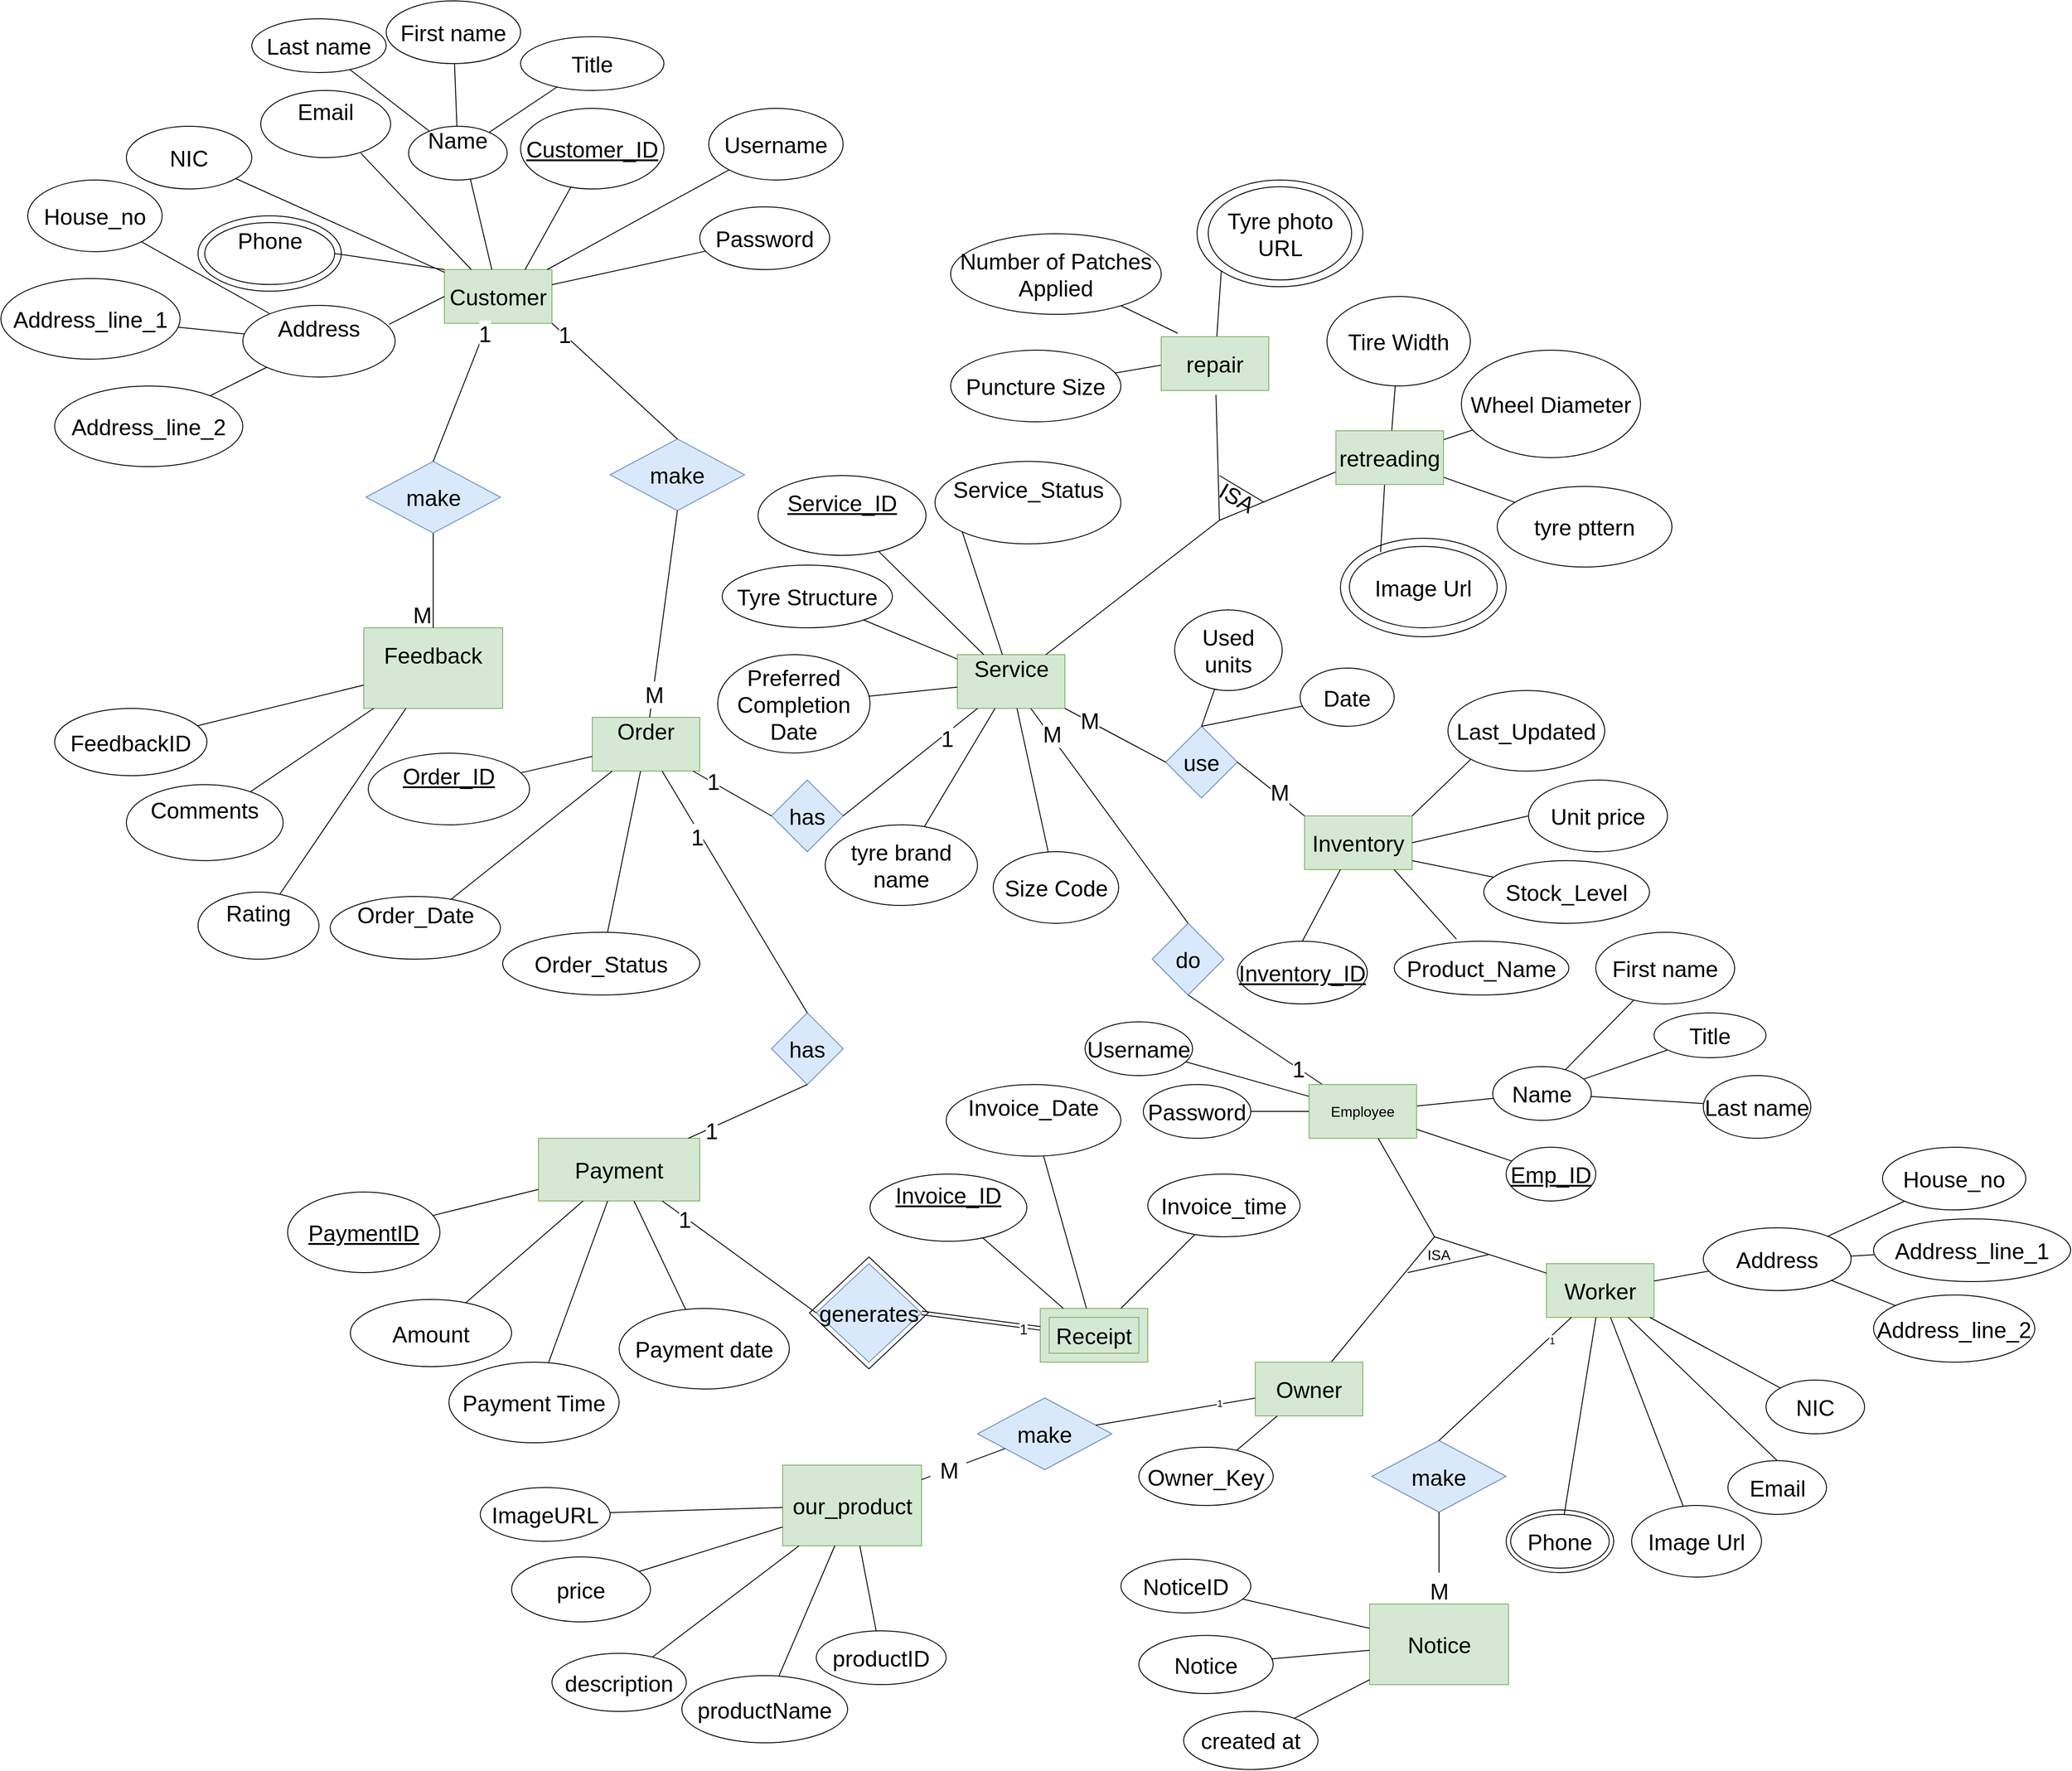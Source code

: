 <mxfile version="24.7.17">
  <diagram id="R2lEEEUBdFMjLlhIrx00" name="Page-1">
    <mxGraphModel dx="5386" dy="1774" grid="1" gridSize="10" guides="1" tooltips="1" connect="1" arrows="1" fold="1" page="1" pageScale="1" pageWidth="850" pageHeight="1100" math="0" shadow="0" extFonts="Permanent Marker^https://fonts.googleapis.com/css?family=Permanent+Marker">
      <root>
        <mxCell id="0" />
        <mxCell id="1" parent="0" />
        <mxCell id="Cum-z6h_cHzM4pWFLKQP-2" value="" style="ellipse;whiteSpace=wrap;html=1;fontSize=25;" parent="1" vertex="1">
          <mxGeometry x="-1470" y="240" width="160" height="84.17" as="geometry" />
        </mxCell>
        <mxCell id="Cum-z6h_cHzM4pWFLKQP-1" value="" style="ellipse;whiteSpace=wrap;html=1;fontSize=25;" parent="1" vertex="1">
          <mxGeometry x="-10" y="1685" width="120" height="70" as="geometry" />
        </mxCell>
        <mxCell id="WUSuxIz9srzla0MGMRCR-62" value="" style="rhombus;whiteSpace=wrap;html=1;fontSize=25;" parent="1" vertex="1">
          <mxGeometry x="-787.5" y="1402.5" width="132.5" height="125" as="geometry" />
        </mxCell>
        <mxCell id="cPYR2mUjyV-IgGl8xkyW-12" value="" style="ellipse;whiteSpace=wrap;html=1;fontSize=25;" parent="1" vertex="1">
          <mxGeometry x="-195" y="600" width="185" height="110" as="geometry" />
        </mxCell>
        <mxCell id="XMGHCFaLuTb-ErzqM0Ou-1" value="Customer" style="rounded=0;whiteSpace=wrap;html=1;fillColor=#d5e8d4;strokeColor=#82b366;fontSize=25;" parent="1" vertex="1">
          <mxGeometry x="-1195" y="300" width="120" height="60" as="geometry" />
        </mxCell>
        <mxCell id="XMGHCFaLuTb-ErzqM0Ou-2" value="&#xa;Feedback&#xa;&#xa;" style="rounded=0;whiteSpace=wrap;html=1;fillColor=#d5e8d4;strokeColor=#82b366;fontSize=25;" parent="1" vertex="1">
          <mxGeometry x="-1285" y="700" width="155" height="90" as="geometry" />
        </mxCell>
        <mxCell id="XMGHCFaLuTb-ErzqM0Ou-4" value="Inventory" style="rounded=0;whiteSpace=wrap;html=1;fillColor=#d5e8d4;strokeColor=#82b366;fontSize=25;" parent="1" vertex="1">
          <mxGeometry x="-235" y="910" width="120" height="60" as="geometry" />
        </mxCell>
        <mxCell id="XMGHCFaLuTb-ErzqM0Ou-7" value="&#xa;Service&#xa;&#xa;" style="rounded=0;whiteSpace=wrap;html=1;fillColor=#d5e8d4;strokeColor=#82b366;fontSize=25;" parent="1" vertex="1">
          <mxGeometry x="-622.5" y="730" width="120" height="60" as="geometry" />
        </mxCell>
        <mxCell id="XMGHCFaLuTb-ErzqM0Ou-10" value="&#xa;Service_ID&#xa;&#xa;" style="ellipse;whiteSpace=wrap;html=1;fontStyle=4;fontSize=25;" parent="1" vertex="1">
          <mxGeometry x="-845" y="530" width="187.5" height="89.17" as="geometry" />
        </mxCell>
        <mxCell id="XMGHCFaLuTb-ErzqM0Ou-13" value="&#xa;Address&#xa;&#xa;" style="ellipse;whiteSpace=wrap;html=1;fontSize=25;" parent="1" vertex="1">
          <mxGeometry x="-1420" y="340" width="170" height="80" as="geometry" />
        </mxCell>
        <mxCell id="XMGHCFaLuTb-ErzqM0Ou-14" value="&#xa;Phone&#xa;&#xa;" style="ellipse;whiteSpace=wrap;html=1;fontSize=25;" parent="1" vertex="1">
          <mxGeometry x="-1462.5" y="247.5" width="145" height="69.17" as="geometry" />
        </mxCell>
        <mxCell id="XMGHCFaLuTb-ErzqM0Ou-15" value="&#xa;Email&#xa;&#xa;" style="ellipse;whiteSpace=wrap;html=1;fontSize=25;" parent="1" vertex="1">
          <mxGeometry x="-1400" y="100" width="145" height="75" as="geometry" />
        </mxCell>
        <mxCell id="XMGHCFaLuTb-ErzqM0Ou-17" value="&lt;br&gt;&lt;div&gt;Customer_ID&lt;br&gt;&lt;br&gt;&lt;/div&gt;" style="ellipse;whiteSpace=wrap;html=1;fontStyle=4;fontSize=25;" parent="1" vertex="1">
          <mxGeometry x="-1110" y="120" width="160" height="90" as="geometry" />
        </mxCell>
        <mxCell id="XMGHCFaLuTb-ErzqM0Ou-19" value="" style="endArrow=none;html=1;rounded=0;exitX=0.75;exitY=0;exitDx=0;exitDy=0;fontSize=25;" parent="1" source="XMGHCFaLuTb-ErzqM0Ou-1" target="XMGHCFaLuTb-ErzqM0Ou-17" edge="1">
          <mxGeometry width="50" height="50" relative="1" as="geometry">
            <mxPoint x="-1155" y="510" as="sourcePoint" />
            <mxPoint x="-1105" y="460" as="targetPoint" />
          </mxGeometry>
        </mxCell>
        <mxCell id="XMGHCFaLuTb-ErzqM0Ou-22" value="" style="endArrow=none;html=1;rounded=0;exitX=0.961;exitY=0.263;exitDx=0;exitDy=0;exitPerimeter=0;fontSize=25;" parent="1" source="XMGHCFaLuTb-ErzqM0Ou-13" edge="1">
          <mxGeometry width="50" height="50" relative="1" as="geometry">
            <mxPoint x="-1245" y="380" as="sourcePoint" />
            <mxPoint x="-1195" y="330" as="targetPoint" />
          </mxGeometry>
        </mxCell>
        <mxCell id="XMGHCFaLuTb-ErzqM0Ou-23" value="" style="endArrow=none;html=1;rounded=0;exitX=1;exitY=0.5;exitDx=0;exitDy=0;fontSize=25;" parent="1" source="XMGHCFaLuTb-ErzqM0Ou-14" edge="1">
          <mxGeometry width="50" height="50" relative="1" as="geometry">
            <mxPoint x="-1245" y="350" as="sourcePoint" />
            <mxPoint x="-1195" y="300" as="targetPoint" />
          </mxGeometry>
        </mxCell>
        <mxCell id="XMGHCFaLuTb-ErzqM0Ou-24" value="" style="endArrow=none;html=1;rounded=0;entryX=0.25;entryY=0;entryDx=0;entryDy=0;exitX=0.771;exitY=0.936;exitDx=0;exitDy=0;exitPerimeter=0;fontSize=25;" parent="1" source="XMGHCFaLuTb-ErzqM0Ou-15" target="XMGHCFaLuTb-ErzqM0Ou-1" edge="1">
          <mxGeometry width="50" height="50" relative="1" as="geometry">
            <mxPoint x="-1265" y="270" as="sourcePoint" />
            <mxPoint x="-1215" y="220" as="targetPoint" />
          </mxGeometry>
        </mxCell>
        <mxCell id="XMGHCFaLuTb-ErzqM0Ou-25" value="" style="endArrow=none;html=1;rounded=0;exitX=0.5;exitY=0;exitDx=0;exitDy=0;fontSize=25;" parent="1" source="XMGHCFaLuTb-ErzqM0Ou-16" target="XMGHCFaLuTb-ErzqM0Ou-1" edge="1">
          <mxGeometry width="50" height="50" relative="1" as="geometry">
            <mxPoint x="-1215" y="270" as="sourcePoint" />
            <mxPoint x="-1165" y="220" as="targetPoint" />
          </mxGeometry>
        </mxCell>
        <mxCell id="XMGHCFaLuTb-ErzqM0Ou-27" value="&#xa;Order_ID&#xa;&#xa;" style="ellipse;whiteSpace=wrap;html=1;fontStyle=4;fontSize=25;" parent="1" vertex="1">
          <mxGeometry x="-1280" y="840" width="180" height="80" as="geometry" />
        </mxCell>
        <mxCell id="XMGHCFaLuTb-ErzqM0Ou-28" value="&#xa;Service_Status&#xa;&#xa;" style="ellipse;whiteSpace=wrap;html=1;fontSize=25;" parent="1" vertex="1">
          <mxGeometry x="-647.5" y="514.17" width="207.5" height="92.14" as="geometry" />
        </mxCell>
        <mxCell id="XMGHCFaLuTb-ErzqM0Ou-30" value="" style="endArrow=none;html=1;rounded=0;fontSize=25;" parent="1" source="XMGHCFaLuTb-ErzqM0Ou-10" target="XMGHCFaLuTb-ErzqM0Ou-7" edge="1">
          <mxGeometry width="50" height="50" relative="1" as="geometry">
            <mxPoint x="-667.5" y="680" as="sourcePoint" />
            <mxPoint x="-617.5" y="630" as="targetPoint" />
          </mxGeometry>
        </mxCell>
        <mxCell id="XMGHCFaLuTb-ErzqM0Ou-32" value="" style="endArrow=none;html=1;rounded=0;entryX=0;entryY=1;entryDx=0;entryDy=0;fontSize=25;" parent="1" source="XMGHCFaLuTb-ErzqM0Ou-7" target="XMGHCFaLuTb-ErzqM0Ou-28" edge="1">
          <mxGeometry width="50" height="50" relative="1" as="geometry">
            <mxPoint x="-667.5" y="860" as="sourcePoint" />
            <mxPoint x="-617.5" y="810" as="targetPoint" />
          </mxGeometry>
        </mxCell>
        <mxCell id="XMGHCFaLuTb-ErzqM0Ou-34" value="&#xa;Order&#xa;&#xa;" style="rounded=0;whiteSpace=wrap;html=1;fillColor=#d5e8d4;strokeColor=#82b366;fontSize=25;" parent="1" vertex="1">
          <mxGeometry x="-1030" y="800" width="120" height="60" as="geometry" />
        </mxCell>
        <mxCell id="XMGHCFaLuTb-ErzqM0Ou-37" value="&#xa;Invoice_Date&#xa;&#xa;" style="ellipse;whiteSpace=wrap;html=1;fontSize=25;" parent="1" vertex="1">
          <mxGeometry x="-635" y="1210" width="195" height="80" as="geometry" />
        </mxCell>
        <mxCell id="XMGHCFaLuTb-ErzqM0Ou-39" value="&#xa;Invoice_ID&#xa;&#xa;" style="ellipse;whiteSpace=wrap;html=1;fontStyle=4;fontSize=25;" parent="1" vertex="1">
          <mxGeometry x="-720" y="1310" width="175" height="75" as="geometry" />
        </mxCell>
        <mxCell id="XMGHCFaLuTb-ErzqM0Ou-41" value="&lt;br style=&quot;font-size: 25px;&quot;&gt;Order_Status&lt;div style=&quot;font-size: 25px;&quot;&gt;&lt;br style=&quot;font-size: 25px;&quot;&gt;&lt;/div&gt;" style="ellipse;whiteSpace=wrap;html=1;fontSize=25;" parent="1" vertex="1">
          <mxGeometry x="-1130" y="1040" width="220" height="70" as="geometry" />
        </mxCell>
        <mxCell id="XMGHCFaLuTb-ErzqM0Ou-42" value="&#xa;Order_Date&#xa;&#xa;" style="ellipse;whiteSpace=wrap;html=1;fontSize=25;" parent="1" vertex="1">
          <mxGeometry x="-1322.5" y="1000" width="190" height="70" as="geometry" />
        </mxCell>
        <mxCell id="XMGHCFaLuTb-ErzqM0Ou-44" value="" style="endArrow=none;html=1;rounded=0;fontSize=25;" parent="1" source="XMGHCFaLuTb-ErzqM0Ou-27" target="XMGHCFaLuTb-ErzqM0Ou-34" edge="1">
          <mxGeometry width="50" height="50" relative="1" as="geometry">
            <mxPoint x="-1415" y="995" as="sourcePoint" />
            <mxPoint x="-1350" y="909.419" as="targetPoint" />
          </mxGeometry>
        </mxCell>
        <mxCell id="XMGHCFaLuTb-ErzqM0Ou-47" value="" style="endArrow=none;html=1;rounded=0;fontSize=25;" parent="1" source="XMGHCFaLuTb-ErzqM0Ou-42" target="XMGHCFaLuTb-ErzqM0Ou-34" edge="1">
          <mxGeometry width="50" height="50" relative="1" as="geometry">
            <mxPoint x="-1415" y="1245" as="sourcePoint" />
            <mxPoint x="-1350" y="934.592" as="targetPoint" />
          </mxGeometry>
        </mxCell>
        <mxCell id="XMGHCFaLuTb-ErzqM0Ou-48" value="" style="endArrow=none;html=1;rounded=0;fontSize=25;" parent="1" source="XMGHCFaLuTb-ErzqM0Ou-41" target="XMGHCFaLuTb-ErzqM0Ou-34" edge="1">
          <mxGeometry width="50" height="50" relative="1" as="geometry">
            <mxPoint x="-1345" y="1175" as="sourcePoint" />
            <mxPoint x="-1327.941" y="945" as="targetPoint" />
          </mxGeometry>
        </mxCell>
        <mxCell id="XMGHCFaLuTb-ErzqM0Ou-50" value="Receipt" style="rounded=0;whiteSpace=wrap;html=1;fillColor=#d5e8d4;strokeColor=#82b366;fontSize=16;" parent="1" vertex="1">
          <mxGeometry x="-530" y="1460" width="120" height="60" as="geometry" />
        </mxCell>
        <mxCell id="XMGHCFaLuTb-ErzqM0Ou-56" value="" style="endArrow=none;html=1;rounded=0;fontSize=25;" parent="1" source="XMGHCFaLuTb-ErzqM0Ou-39" target="XMGHCFaLuTb-ErzqM0Ou-50" edge="1">
          <mxGeometry width="50" height="50" relative="1" as="geometry">
            <mxPoint x="-715" y="1310" as="sourcePoint" />
            <mxPoint x="-665" y="1260" as="targetPoint" />
          </mxGeometry>
        </mxCell>
        <mxCell id="XMGHCFaLuTb-ErzqM0Ou-58" value="" style="endArrow=none;html=1;rounded=0;fontSize=25;" parent="1" source="XMGHCFaLuTb-ErzqM0Ou-37" target="XMGHCFaLuTb-ErzqM0Ou-50" edge="1">
          <mxGeometry width="50" height="50" relative="1" as="geometry">
            <mxPoint x="-635" y="1320" as="sourcePoint" />
            <mxPoint x="-585" y="1270" as="targetPoint" />
          </mxGeometry>
        </mxCell>
        <mxCell id="XMGHCFaLuTb-ErzqM0Ou-61" value="&lt;br&gt;&lt;div&gt;Inventory_ID&lt;br&gt;&lt;br&gt;&lt;/div&gt;" style="ellipse;whiteSpace=wrap;html=1;fontStyle=4;fontSize=25;" parent="1" vertex="1">
          <mxGeometry x="-310" y="1050" width="145" height="70" as="geometry" />
        </mxCell>
        <mxCell id="XMGHCFaLuTb-ErzqM0Ou-62" value="&lt;br&gt;&lt;div&gt;Last_Updated&lt;br&gt;&lt;br&gt;&lt;/div&gt;" style="ellipse;whiteSpace=wrap;html=1;fontSize=25;" parent="1" vertex="1">
          <mxGeometry x="-75" y="770" width="175" height="90" as="geometry" />
        </mxCell>
        <mxCell id="XMGHCFaLuTb-ErzqM0Ou-63" value="&lt;br&gt;&lt;div&gt;Stock_Level&lt;br&gt;&lt;br&gt;&lt;/div&gt;" style="ellipse;whiteSpace=wrap;html=1;fontSize=25;" parent="1" vertex="1">
          <mxGeometry x="-35" y="960" width="185" height="70" as="geometry" />
        </mxCell>
        <mxCell id="XMGHCFaLuTb-ErzqM0Ou-64" value="&lt;br&gt;&lt;div&gt;Product_Name&lt;br&gt;&lt;br&gt;&lt;/div&gt;" style="ellipse;whiteSpace=wrap;html=1;fontSize=25;" parent="1" vertex="1">
          <mxGeometry x="-135" y="1050" width="195" height="60" as="geometry" />
        </mxCell>
        <mxCell id="XMGHCFaLuTb-ErzqM0Ou-65" value="Unit price" style="ellipse;whiteSpace=wrap;html=1;fontSize=25;" parent="1" vertex="1">
          <mxGeometry x="15" y="870" width="155" height="80" as="geometry" />
        </mxCell>
        <mxCell id="XMGHCFaLuTb-ErzqM0Ou-66" value="" style="endArrow=none;html=1;rounded=0;exitX=0.5;exitY=0;exitDx=0;exitDy=0;fontSize=25;" parent="1" source="XMGHCFaLuTb-ErzqM0Ou-61" edge="1">
          <mxGeometry width="50" height="50" relative="1" as="geometry">
            <mxPoint x="-245" y="1020" as="sourcePoint" />
            <mxPoint x="-195" y="970" as="targetPoint" />
          </mxGeometry>
        </mxCell>
        <mxCell id="XMGHCFaLuTb-ErzqM0Ou-67" value="" style="endArrow=none;html=1;rounded=0;exitX=0.356;exitY=-0.04;exitDx=0;exitDy=0;exitPerimeter=0;fontSize=25;" parent="1" source="XMGHCFaLuTb-ErzqM0Ou-64" edge="1">
          <mxGeometry width="50" height="50" relative="1" as="geometry">
            <mxPoint x="-185" y="1020" as="sourcePoint" />
            <mxPoint x="-135" y="970" as="targetPoint" />
          </mxGeometry>
        </mxCell>
        <mxCell id="XMGHCFaLuTb-ErzqM0Ou-68" value="" style="endArrow=none;html=1;rounded=0;fontSize=25;" parent="1" target="XMGHCFaLuTb-ErzqM0Ou-63" edge="1">
          <mxGeometry width="50" height="50" relative="1" as="geometry">
            <mxPoint x="-115" y="960" as="sourcePoint" />
            <mxPoint x="-65" y="910" as="targetPoint" />
          </mxGeometry>
        </mxCell>
        <mxCell id="XMGHCFaLuTb-ErzqM0Ou-69" value="" style="endArrow=none;html=1;rounded=0;entryX=0;entryY=0.5;entryDx=0;entryDy=0;fontSize=25;" parent="1" target="XMGHCFaLuTb-ErzqM0Ou-65" edge="1">
          <mxGeometry width="50" height="50" relative="1" as="geometry">
            <mxPoint x="-115" y="940" as="sourcePoint" />
            <mxPoint x="-65" y="890" as="targetPoint" />
          </mxGeometry>
        </mxCell>
        <mxCell id="XMGHCFaLuTb-ErzqM0Ou-70" value="" style="endArrow=none;html=1;rounded=0;entryX=0;entryY=1;entryDx=0;entryDy=0;fontSize=25;" parent="1" target="XMGHCFaLuTb-ErzqM0Ou-62" edge="1">
          <mxGeometry width="50" height="50" relative="1" as="geometry">
            <mxPoint x="-115" y="910" as="sourcePoint" />
            <mxPoint x="-65" y="860" as="targetPoint" />
          </mxGeometry>
        </mxCell>
        <mxCell id="XMGHCFaLuTb-ErzqM0Ou-83" value="FeedbackID" style="ellipse;whiteSpace=wrap;html=1;fontSize=25;" parent="1" vertex="1">
          <mxGeometry x="-1630" y="790" width="170" height="75.11" as="geometry" />
        </mxCell>
        <mxCell id="XMGHCFaLuTb-ErzqM0Ou-84" value="&#xa;Comments&#xa;&#xa;" style="ellipse;whiteSpace=wrap;html=1;fontSize=25;" parent="1" vertex="1">
          <mxGeometry x="-1550" y="875.11" width="175" height="84.89" as="geometry" />
        </mxCell>
        <mxCell id="XMGHCFaLuTb-ErzqM0Ou-86" value="&#xa;Rating&#xa;&#xa;" style="ellipse;whiteSpace=wrap;html=1;fontSize=25;" parent="1" vertex="1">
          <mxGeometry x="-1470" y="995.11" width="135" height="74.89" as="geometry" />
        </mxCell>
        <mxCell id="XMGHCFaLuTb-ErzqM0Ou-87" value="Worker" style="rounded=0;whiteSpace=wrap;html=1;fillColor=#d5e8d4;strokeColor=#82b366;fontSize=25;" parent="1" vertex="1">
          <mxGeometry x="35" y="1410" width="120" height="60" as="geometry" />
        </mxCell>
        <mxCell id="XMGHCFaLuTb-ErzqM0Ou-90" value="&lt;div&gt;&lt;br&gt;&lt;/div&gt;Address&lt;div&gt;&lt;br/&gt;&lt;/div&gt;" style="ellipse;whiteSpace=wrap;html=1;fontSize=25;" parent="1" vertex="1">
          <mxGeometry x="210" y="1370" width="165" height="70" as="geometry" />
        </mxCell>
        <mxCell id="XMGHCFaLuTb-ErzqM0Ou-91" value="&lt;br&gt;&lt;div&gt;Phone&lt;br&gt;&lt;br&gt;&lt;/div&gt;" style="ellipse;whiteSpace=wrap;html=1;fontSize=25;" parent="1" vertex="1">
          <mxGeometry x="-5" y="1690" width="110" height="60" as="geometry" />
        </mxCell>
        <mxCell id="XMGHCFaLuTb-ErzqM0Ou-92" value="&lt;br&gt;&lt;div&gt;Email&lt;br&gt;&lt;br&gt;&lt;/div&gt;" style="ellipse;whiteSpace=wrap;html=1;fontSize=25;" parent="1" vertex="1">
          <mxGeometry x="237.5" y="1630" width="110" height="60" as="geometry" />
        </mxCell>
        <mxCell id="XMGHCFaLuTb-ErzqM0Ou-93" value="&lt;br&gt;&lt;div&gt;Name&lt;br&gt;&lt;br&gt;&lt;/div&gt;" style="ellipse;whiteSpace=wrap;html=1;fontSize=25;" parent="1" vertex="1">
          <mxGeometry x="-25" y="1190" width="110" height="60" as="geometry" />
        </mxCell>
        <mxCell id="XMGHCFaLuTb-ErzqM0Ou-98" value="" style="endArrow=none;html=1;rounded=0;fontSize=25;" parent="1" source="XMGHCFaLuTb-ErzqM0Ou-90" target="XMGHCFaLuTb-ErzqM0Ou-87" edge="1">
          <mxGeometry width="50" height="50" relative="1" as="geometry">
            <mxPoint x="75" y="1620" as="sourcePoint" />
            <mxPoint x="125" y="1570" as="targetPoint" />
          </mxGeometry>
        </mxCell>
        <mxCell id="XMGHCFaLuTb-ErzqM0Ou-99" value="" style="endArrow=none;html=1;rounded=0;fontSize=16;" parent="1" source="XMGHCFaLuTb-ErzqM0Ou-91" target="XMGHCFaLuTb-ErzqM0Ou-87" edge="1">
          <mxGeometry width="50" height="50" relative="1" as="geometry">
            <mxPoint x="75" y="1590" as="sourcePoint" />
            <mxPoint x="125" y="1540" as="targetPoint" />
          </mxGeometry>
        </mxCell>
        <mxCell id="XMGHCFaLuTb-ErzqM0Ou-100" value="" style="endArrow=none;html=1;rounded=0;exitX=0.5;exitY=0;exitDx=0;exitDy=0;fontSize=25;" parent="1" source="XMGHCFaLuTb-ErzqM0Ou-92" target="XMGHCFaLuTb-ErzqM0Ou-87" edge="1">
          <mxGeometry width="50" height="50" relative="1" as="geometry">
            <mxPoint x="230" y="1700" as="sourcePoint" />
            <mxPoint x="105" y="1460" as="targetPoint" />
          </mxGeometry>
        </mxCell>
        <mxCell id="XMGHCFaLuTb-ErzqM0Ou-101" value="" style="endArrow=none;html=1;rounded=0;fontSize=16;" parent="1" source="WUSuxIz9srzla0MGMRCR-53" target="XMGHCFaLuTb-ErzqM0Ou-93" edge="1">
          <mxGeometry width="50" height="50" relative="1" as="geometry">
            <mxPoint x="105" y="1510" as="sourcePoint" />
            <mxPoint x="155" y="1460" as="targetPoint" />
          </mxGeometry>
        </mxCell>
        <mxCell id="XMGHCFaLuTb-ErzqM0Ou-105" value="" style="endArrow=none;html=1;rounded=0;fontSize=25;" parent="1" source="XMGHCFaLuTb-ErzqM0Ou-83" target="XMGHCFaLuTb-ErzqM0Ou-2" edge="1">
          <mxGeometry width="50" height="50" relative="1" as="geometry">
            <mxPoint x="-1592.5" y="835.11" as="sourcePoint" />
            <mxPoint x="-1542.5" y="785.11" as="targetPoint" />
          </mxGeometry>
        </mxCell>
        <mxCell id="XMGHCFaLuTb-ErzqM0Ou-108" value="" style="endArrow=none;html=1;rounded=0;fontSize=25;" parent="1" source="XMGHCFaLuTb-ErzqM0Ou-2" target="XMGHCFaLuTb-ErzqM0Ou-86" edge="1">
          <mxGeometry width="50" height="50" relative="1" as="geometry">
            <mxPoint x="-1402.5" y="905.11" as="sourcePoint" />
            <mxPoint x="-1352.5" y="855.11" as="targetPoint" />
          </mxGeometry>
        </mxCell>
        <mxCell id="XMGHCFaLuTb-ErzqM0Ou-109" value="" style="endArrow=none;html=1;rounded=0;fontSize=25;" parent="1" source="XMGHCFaLuTb-ErzqM0Ou-2" target="XMGHCFaLuTb-ErzqM0Ou-84" edge="1">
          <mxGeometry width="50" height="50" relative="1" as="geometry">
            <mxPoint x="-1372.5" y="985.11" as="sourcePoint" />
            <mxPoint x="-1322.5" y="935.11" as="targetPoint" />
          </mxGeometry>
        </mxCell>
        <mxCell id="mCTyANqZK8J9GMuDv6o_-1" value="&lt;font style=&quot;font-size: 25px;&quot;&gt;make&lt;/font&gt;" style="rhombus;whiteSpace=wrap;html=1;fillColor=#dae8fc;strokeColor=#6c8ebf;fontSize=16;" parent="1" vertex="1">
          <mxGeometry x="-1010" y="489.17" width="150" height="80" as="geometry" />
        </mxCell>
        <mxCell id="mCTyANqZK8J9GMuDv6o_-2" value="" style="endArrow=none;html=1;rounded=0;entryX=1;entryY=1;entryDx=0;entryDy=0;exitX=0.5;exitY=0;exitDx=0;exitDy=0;fontSize=16;" parent="1" source="mCTyANqZK8J9GMuDv6o_-1" target="XMGHCFaLuTb-ErzqM0Ou-1" edge="1">
          <mxGeometry width="50" height="50" relative="1" as="geometry">
            <mxPoint x="-1120" y="410" as="sourcePoint" />
            <mxPoint x="-1070" y="360" as="targetPoint" />
          </mxGeometry>
        </mxCell>
        <mxCell id="mCTyANqZK8J9GMuDv6o_-5" value="1" style="edgeLabel;html=1;align=center;verticalAlign=middle;resizable=0;points=[];fontSize=25;" parent="mCTyANqZK8J9GMuDv6o_-2" vertex="1" connectable="0">
          <mxGeometry x="0.803" relative="1" as="geometry">
            <mxPoint y="-1" as="offset" />
          </mxGeometry>
        </mxCell>
        <mxCell id="mCTyANqZK8J9GMuDv6o_-4" value="" style="endArrow=none;html=1;rounded=0;entryX=0.5;entryY=1;entryDx=0;entryDy=0;fontSize=16;" parent="1" source="XMGHCFaLuTb-ErzqM0Ou-34" target="mCTyANqZK8J9GMuDv6o_-1" edge="1">
          <mxGeometry width="50" height="50" relative="1" as="geometry">
            <mxPoint x="-970" y="1100" as="sourcePoint" />
            <mxPoint x="-920" y="1050" as="targetPoint" />
          </mxGeometry>
        </mxCell>
        <mxCell id="mCTyANqZK8J9GMuDv6o_-6" value="M" style="edgeLabel;html=1;align=center;verticalAlign=middle;resizable=0;points=[];fontSize=25;" parent="mCTyANqZK8J9GMuDv6o_-4" vertex="1" connectable="0">
          <mxGeometry x="-0.774" y="-1" relative="1" as="geometry">
            <mxPoint as="offset" />
          </mxGeometry>
        </mxCell>
        <mxCell id="mCTyANqZK8J9GMuDv6o_-17" value="has" style="rhombus;whiteSpace=wrap;html=1;fillColor=#dae8fc;strokeColor=#6c8ebf;fontSize=25;" parent="1" vertex="1">
          <mxGeometry x="-830" y="870" width="80" height="80" as="geometry" />
        </mxCell>
        <mxCell id="mCTyANqZK8J9GMuDv6o_-18" value="" style="endArrow=none;html=1;rounded=0;exitX=1;exitY=0.5;exitDx=0;exitDy=0;fontSize=25;" parent="1" source="mCTyANqZK8J9GMuDv6o_-17" target="XMGHCFaLuTb-ErzqM0Ou-7" edge="1">
          <mxGeometry width="50" height="50" relative="1" as="geometry">
            <mxPoint x="-492.5" y="910" as="sourcePoint" />
            <mxPoint x="-502.5" y="800" as="targetPoint" />
          </mxGeometry>
        </mxCell>
        <mxCell id="mCTyANqZK8J9GMuDv6o_-21" value="1" style="edgeLabel;html=1;align=center;verticalAlign=middle;resizable=0;points=[];fontSize=25;" parent="mCTyANqZK8J9GMuDv6o_-18" vertex="1" connectable="0">
          <mxGeometry x="0.502" y="-3" relative="1" as="geometry">
            <mxPoint x="1" y="1" as="offset" />
          </mxGeometry>
        </mxCell>
        <mxCell id="mCTyANqZK8J9GMuDv6o_-19" value="" style="endArrow=none;html=1;rounded=0;entryX=0;entryY=0.5;entryDx=0;entryDy=0;fontSize=16;" parent="1" source="XMGHCFaLuTb-ErzqM0Ou-34" target="mCTyANqZK8J9GMuDv6o_-17" edge="1">
          <mxGeometry width="50" height="50" relative="1" as="geometry">
            <mxPoint x="-1090" y="1060" as="sourcePoint" />
            <mxPoint x="-1040" y="1010" as="targetPoint" />
          </mxGeometry>
        </mxCell>
        <mxCell id="mCTyANqZK8J9GMuDv6o_-20" value="1" style="edgeLabel;html=1;align=center;verticalAlign=middle;resizable=0;points=[];fontSize=25;" parent="mCTyANqZK8J9GMuDv6o_-19" vertex="1" connectable="0">
          <mxGeometry x="-0.518" y="2" relative="1" as="geometry">
            <mxPoint as="offset" />
          </mxGeometry>
        </mxCell>
        <mxCell id="mCTyANqZK8J9GMuDv6o_-22" value="has" style="rhombus;whiteSpace=wrap;html=1;fillColor=#dae8fc;strokeColor=#6c8ebf;fontSize=25;" parent="1" vertex="1">
          <mxGeometry x="-830" y="1130" width="80" height="80" as="geometry" />
        </mxCell>
        <mxCell id="mCTyANqZK8J9GMuDv6o_-23" value="" style="endArrow=none;html=1;rounded=0;entryX=0.5;entryY=0;entryDx=0;entryDy=0;fontSize=16;" parent="1" source="XMGHCFaLuTb-ErzqM0Ou-34" target="mCTyANqZK8J9GMuDv6o_-22" edge="1">
          <mxGeometry width="50" height="50" relative="1" as="geometry">
            <mxPoint x="-910" y="1200" as="sourcePoint" />
            <mxPoint x="-860" y="1150" as="targetPoint" />
          </mxGeometry>
        </mxCell>
        <mxCell id="mCTyANqZK8J9GMuDv6o_-25" value="1" style="edgeLabel;html=1;align=center;verticalAlign=middle;resizable=0;points=[];fontSize=25;" parent="mCTyANqZK8J9GMuDv6o_-23" vertex="1" connectable="0">
          <mxGeometry x="-0.481" y="-5" relative="1" as="geometry">
            <mxPoint x="1" as="offset" />
          </mxGeometry>
        </mxCell>
        <mxCell id="mCTyANqZK8J9GMuDv6o_-27" value="do" style="rhombus;whiteSpace=wrap;html=1;fillColor=#dae8fc;strokeColor=#6c8ebf;fontSize=25;" parent="1" vertex="1">
          <mxGeometry x="-405" y="1030" width="80" height="80" as="geometry" />
        </mxCell>
        <mxCell id="mCTyANqZK8J9GMuDv6o_-29" value="" style="endArrow=none;html=1;rounded=0;exitX=0.5;exitY=0;exitDx=0;exitDy=0;fontSize=25;" parent="1" source="mCTyANqZK8J9GMuDv6o_-27" target="XMGHCFaLuTb-ErzqM0Ou-7" edge="1">
          <mxGeometry width="50" height="50" relative="1" as="geometry">
            <mxPoint x="-240" y="1220" as="sourcePoint" />
            <mxPoint x="-430" y="1030" as="targetPoint" />
          </mxGeometry>
        </mxCell>
        <mxCell id="mCTyANqZK8J9GMuDv6o_-35" value="M" style="edgeLabel;html=1;align=center;verticalAlign=middle;resizable=0;points=[];fontSize=25;" parent="mCTyANqZK8J9GMuDv6o_-29" vertex="1" connectable="0">
          <mxGeometry x="0.755" y="-3" relative="1" as="geometry">
            <mxPoint x="-1" as="offset" />
          </mxGeometry>
        </mxCell>
        <mxCell id="mCTyANqZK8J9GMuDv6o_-30" value="use" style="rhombus;whiteSpace=wrap;html=1;fillColor=#dae8fc;strokeColor=#6c8ebf;fontSize=25;" parent="1" vertex="1">
          <mxGeometry x="-390" y="810" width="80" height="80" as="geometry" />
        </mxCell>
        <mxCell id="mCTyANqZK8J9GMuDv6o_-31" value="" style="endArrow=none;html=1;rounded=0;entryX=1;entryY=1;entryDx=0;entryDy=0;exitX=0;exitY=0.5;exitDx=0;exitDy=0;fontSize=25;" parent="1" source="mCTyANqZK8J9GMuDv6o_-30" target="XMGHCFaLuTb-ErzqM0Ou-7" edge="1">
          <mxGeometry width="50" height="50" relative="1" as="geometry">
            <mxPoint x="-560" y="940" as="sourcePoint" />
            <mxPoint x="-510" y="890" as="targetPoint" />
          </mxGeometry>
        </mxCell>
        <mxCell id="mCTyANqZK8J9GMuDv6o_-33" value="M" style="edgeLabel;html=1;align=center;verticalAlign=middle;resizable=0;points=[];fontSize=25;" parent="mCTyANqZK8J9GMuDv6o_-31" vertex="1" connectable="0">
          <mxGeometry x="0.527" y="-2" relative="1" as="geometry">
            <mxPoint as="offset" />
          </mxGeometry>
        </mxCell>
        <mxCell id="mCTyANqZK8J9GMuDv6o_-32" value="" style="endArrow=none;html=1;rounded=0;exitX=1;exitY=0.5;exitDx=0;exitDy=0;entryX=0;entryY=0;entryDx=0;entryDy=0;fontSize=25;" parent="1" source="mCTyANqZK8J9GMuDv6o_-30" target="XMGHCFaLuTb-ErzqM0Ou-4" edge="1">
          <mxGeometry width="50" height="50" relative="1" as="geometry">
            <mxPoint x="-270" y="910" as="sourcePoint" />
            <mxPoint x="-220" y="860" as="targetPoint" />
          </mxGeometry>
        </mxCell>
        <mxCell id="mCTyANqZK8J9GMuDv6o_-34" value="M" style="edgeLabel;html=1;align=center;verticalAlign=middle;resizable=0;points=[];fontSize=25;" parent="mCTyANqZK8J9GMuDv6o_-32" vertex="1" connectable="0">
          <mxGeometry x="0.184" y="4" relative="1" as="geometry">
            <mxPoint as="offset" />
          </mxGeometry>
        </mxCell>
        <mxCell id="XMGHCFaLuTb-ErzqM0Ou-16" value="&#xa;Name&#xa;&#xa;" style="ellipse;whiteSpace=wrap;html=1;fontSize=25;" parent="1" vertex="1">
          <mxGeometry x="-1235" y="140" width="110" height="60" as="geometry" />
        </mxCell>
        <mxCell id="QH4C9bZdyQ2NckHa1oD1-29" value="Title" style="ellipse;whiteSpace=wrap;html=1;fontSize=25;" parent="1" vertex="1">
          <mxGeometry x="-1110" y="40" width="160" height="60" as="geometry" />
        </mxCell>
        <mxCell id="QH4C9bZdyQ2NckHa1oD1-30" value="Last name" style="ellipse;whiteSpace=wrap;html=1;fontSize=25;" parent="1" vertex="1">
          <mxGeometry x="-1410" y="20" width="150" height="60" as="geometry" />
        </mxCell>
        <mxCell id="QH4C9bZdyQ2NckHa1oD1-31" value="First name" style="ellipse;whiteSpace=wrap;html=1;fontSize=25;" parent="1" vertex="1">
          <mxGeometry x="-1260" width="150" height="70" as="geometry" />
        </mxCell>
        <mxCell id="QH4C9bZdyQ2NckHa1oD1-32" value="" style="endArrow=none;html=1;rounded=0;fontSize=25;" parent="1" source="XMGHCFaLuTb-ErzqM0Ou-16" target="QH4C9bZdyQ2NckHa1oD1-29" edge="1">
          <mxGeometry width="50" height="50" relative="1" as="geometry">
            <mxPoint x="-920" y="270" as="sourcePoint" />
            <mxPoint x="-870" y="220" as="targetPoint" />
          </mxGeometry>
        </mxCell>
        <mxCell id="QH4C9bZdyQ2NckHa1oD1-34" value="" style="endArrow=none;html=1;rounded=0;fontSize=25;" parent="1" source="XMGHCFaLuTb-ErzqM0Ou-16" target="QH4C9bZdyQ2NckHa1oD1-31" edge="1">
          <mxGeometry width="50" height="50" relative="1" as="geometry">
            <mxPoint x="-920" y="270" as="sourcePoint" />
            <mxPoint x="-870" y="220" as="targetPoint" />
          </mxGeometry>
        </mxCell>
        <mxCell id="QH4C9bZdyQ2NckHa1oD1-35" value="" style="endArrow=none;html=1;rounded=0;fontSize=25;" parent="1" source="XMGHCFaLuTb-ErzqM0Ou-16" target="QH4C9bZdyQ2NckHa1oD1-30" edge="1">
          <mxGeometry width="50" height="50" relative="1" as="geometry">
            <mxPoint x="-1171" y="150" as="sourcePoint" />
            <mxPoint x="-1174" y="100" as="targetPoint" />
          </mxGeometry>
        </mxCell>
        <mxCell id="QH4C9bZdyQ2NckHa1oD1-48" value="Payment" style="rounded=0;whiteSpace=wrap;html=1;fillColor=#d5e8d4;strokeColor=#82b366;fontSize=25;" parent="1" vertex="1">
          <mxGeometry x="-1090" y="1270" width="180" height="70" as="geometry" />
        </mxCell>
        <mxCell id="QH4C9bZdyQ2NckHa1oD1-49" value="PaymentID" style="ellipse;whiteSpace=wrap;html=1;fontStyle=4;fontSize=25;" parent="1" vertex="1">
          <mxGeometry x="-1370" y="1330" width="170" height="90" as="geometry" />
        </mxCell>
        <mxCell id="QH4C9bZdyQ2NckHa1oD1-50" value="Amount" style="ellipse;whiteSpace=wrap;html=1;fontSize=25;" parent="1" vertex="1">
          <mxGeometry x="-1300" y="1450" width="180" height="75" as="geometry" />
        </mxCell>
        <mxCell id="QH4C9bZdyQ2NckHa1oD1-51" value="Payment date" style="ellipse;whiteSpace=wrap;html=1;fontSize=25;" parent="1" vertex="1">
          <mxGeometry x="-1000" y="1460" width="190" height="90" as="geometry" />
        </mxCell>
        <mxCell id="QH4C9bZdyQ2NckHa1oD1-53" value="" style="endArrow=none;html=1;rounded=0;fontSize=25;" parent="1" source="QH4C9bZdyQ2NckHa1oD1-49" target="QH4C9bZdyQ2NckHa1oD1-48" edge="1">
          <mxGeometry width="50" height="50" relative="1" as="geometry">
            <mxPoint x="-840" y="1440" as="sourcePoint" />
            <mxPoint x="-790" y="1390" as="targetPoint" />
          </mxGeometry>
        </mxCell>
        <mxCell id="QH4C9bZdyQ2NckHa1oD1-54" value="" style="endArrow=none;html=1;rounded=0;fontSize=25;" parent="1" source="QH4C9bZdyQ2NckHa1oD1-50" target="QH4C9bZdyQ2NckHa1oD1-48" edge="1">
          <mxGeometry width="50" height="50" relative="1" as="geometry">
            <mxPoint x="-1298" y="1510" as="sourcePoint" />
            <mxPoint x="-1150" y="1453" as="targetPoint" />
          </mxGeometry>
        </mxCell>
        <mxCell id="QH4C9bZdyQ2NckHa1oD1-55" value="" style="endArrow=none;html=1;rounded=0;fontSize=25;" parent="1" source="QH4C9bZdyQ2NckHa1oD1-51" target="QH4C9bZdyQ2NckHa1oD1-48" edge="1">
          <mxGeometry width="50" height="50" relative="1" as="geometry">
            <mxPoint x="-1288" y="1520" as="sourcePoint" />
            <mxPoint x="-1140" y="1463" as="targetPoint" />
          </mxGeometry>
        </mxCell>
        <mxCell id="QH4C9bZdyQ2NckHa1oD1-56" value="" style="endArrow=none;html=1;rounded=0;entryX=0.5;entryY=1;entryDx=0;entryDy=0;fontSize=16;" parent="1" source="QH4C9bZdyQ2NckHa1oD1-48" target="mCTyANqZK8J9GMuDv6o_-22" edge="1">
          <mxGeometry width="50" height="50" relative="1" as="geometry">
            <mxPoint x="-830" y="1360" as="sourcePoint" />
            <mxPoint x="-780" y="1310" as="targetPoint" />
          </mxGeometry>
        </mxCell>
        <mxCell id="QH4C9bZdyQ2NckHa1oD1-68" value="1" style="edgeLabel;html=1;align=center;verticalAlign=middle;resizable=0;points=[];fontSize=25;" parent="QH4C9bZdyQ2NckHa1oD1-56" vertex="1" connectable="0">
          <mxGeometry x="-0.638" y="-2" relative="1" as="geometry">
            <mxPoint as="offset" />
          </mxGeometry>
        </mxCell>
        <mxCell id="KWmNkmGv4BMrLDbc9gnQ-4" style="edgeStyle=orthogonalEdgeStyle;rounded=0;orthogonalLoop=1;jettySize=auto;html=1;endArrow=none;endFill=0;fontSize=16;" parent="1" source="QH4C9bZdyQ2NckHa1oD1-57" target="XMGHCFaLuTb-ErzqM0Ou-2" edge="1">
          <mxGeometry relative="1" as="geometry" />
        </mxCell>
        <mxCell id="QH4C9bZdyQ2NckHa1oD1-57" value="&lt;font style=&quot;font-size: 25px;&quot;&gt;make&lt;/font&gt;" style="rhombus;whiteSpace=wrap;html=1;fillColor=#dae8fc;strokeColor=#6c8ebf;fontSize=16;" parent="1" vertex="1">
          <mxGeometry x="-1282.5" y="514.17" width="150" height="80" as="geometry" />
        </mxCell>
        <mxCell id="QH4C9bZdyQ2NckHa1oD1-58" value="" style="endArrow=none;html=1;rounded=0;exitX=0.5;exitY=0;exitDx=0;exitDy=0;fontSize=16;" parent="1" source="QH4C9bZdyQ2NckHa1oD1-57" target="XMGHCFaLuTb-ErzqM0Ou-1" edge="1">
          <mxGeometry width="50" height="50" relative="1" as="geometry">
            <mxPoint x="-880" y="840" as="sourcePoint" />
            <mxPoint x="-830" y="790" as="targetPoint" />
          </mxGeometry>
        </mxCell>
        <mxCell id="QH4C9bZdyQ2NckHa1oD1-66" value="1" style="edgeLabel;html=1;align=center;verticalAlign=middle;resizable=0;points=[];fontSize=25;" parent="QH4C9bZdyQ2NckHa1oD1-58" vertex="1" connectable="0">
          <mxGeometry x="0.87" y="-1" relative="1" as="geometry">
            <mxPoint as="offset" />
          </mxGeometry>
        </mxCell>
        <mxCell id="QH4C9bZdyQ2NckHa1oD1-63" value="generates" style="rhombus;whiteSpace=wrap;html=1;fillColor=#dae8fc;strokeColor=#6c8ebf;fontSize=25;" parent="1" vertex="1">
          <mxGeometry x="-780" y="1410" width="117.5" height="110" as="geometry" />
        </mxCell>
        <mxCell id="QH4C9bZdyQ2NckHa1oD1-64" value="" style="endArrow=none;html=1;rounded=0;entryX=0;entryY=0.5;entryDx=0;entryDy=0;fontSize=25;" parent="1" source="QH4C9bZdyQ2NckHa1oD1-48" target="QH4C9bZdyQ2NckHa1oD1-63" edge="1">
          <mxGeometry width="50" height="50" relative="1" as="geometry">
            <mxPoint x="-740" y="1240" as="sourcePoint" />
            <mxPoint x="-690" y="1190" as="targetPoint" />
          </mxGeometry>
        </mxCell>
        <mxCell id="WUSuxIz9srzla0MGMRCR-23" value="1" style="edgeLabel;html=1;align=center;verticalAlign=middle;resizable=0;points=[];fontSize=25;" parent="QH4C9bZdyQ2NckHa1oD1-64" vertex="1" connectable="0">
          <mxGeometry x="-0.702" y="-2" relative="1" as="geometry">
            <mxPoint as="offset" />
          </mxGeometry>
        </mxCell>
        <mxCell id="QH4C9bZdyQ2NckHa1oD1-65" value="" style="endArrow=none;html=1;rounded=0;exitX=1;exitY=0.5;exitDx=0;exitDy=0;shape=link;fontSize=16;" parent="1" source="QH4C9bZdyQ2NckHa1oD1-63" target="XMGHCFaLuTb-ErzqM0Ou-50" edge="1">
          <mxGeometry width="50" height="50" relative="1" as="geometry">
            <mxPoint x="-740" y="1240" as="sourcePoint" />
            <mxPoint x="-690" y="1190" as="targetPoint" />
          </mxGeometry>
        </mxCell>
        <mxCell id="QH4C9bZdyQ2NckHa1oD1-69" value="1" style="edgeLabel;html=1;align=center;verticalAlign=middle;resizable=0;points=[];fontSize=16;" parent="QH4C9bZdyQ2NckHa1oD1-65" vertex="1" connectable="0">
          <mxGeometry x="0.724" y="-3" relative="1" as="geometry">
            <mxPoint as="offset" />
          </mxGeometry>
        </mxCell>
        <mxCell id="cPYR2mUjyV-IgGl8xkyW-5" value="Image Url" style="ellipse;whiteSpace=wrap;html=1;fontSize=25;" parent="1" vertex="1">
          <mxGeometry x="-185" y="609.17" width="165" height="90.83" as="geometry" />
        </mxCell>
        <mxCell id="cPYR2mUjyV-IgGl8xkyW-9" value="" style="endArrow=none;html=1;rounded=0;entryX=0.242;entryY=0.142;entryDx=0;entryDy=0;entryPerimeter=0;fontSize=25;" parent="1" target="cPYR2mUjyV-IgGl8xkyW-12" edge="1">
          <mxGeometry width="50" height="50" relative="1" as="geometry">
            <mxPoint x="-145.578" y="538.543" as="sourcePoint" />
            <mxPoint x="-410" y="740" as="targetPoint" />
          </mxGeometry>
        </mxCell>
        <mxCell id="WUSuxIz9srzla0MGMRCR-1" value="" style="endArrow=none;html=1;rounded=0;fontSize=25;" parent="1" source="XMGHCFaLuTb-ErzqM0Ou-7" edge="1">
          <mxGeometry width="50" height="50" relative="1" as="geometry">
            <mxPoint x="-330" y="610" as="sourcePoint" />
            <mxPoint x="-330" y="580" as="targetPoint" />
          </mxGeometry>
        </mxCell>
        <mxCell id="WUSuxIz9srzla0MGMRCR-4" value="" style="endArrow=none;html=1;rounded=0;fontSize=25;" parent="1" edge="1">
          <mxGeometry width="50" height="50" relative="1" as="geometry">
            <mxPoint x="-330" y="580" as="sourcePoint" />
            <mxPoint x="-333.889" y="439.993" as="targetPoint" />
          </mxGeometry>
        </mxCell>
        <mxCell id="WUSuxIz9srzla0MGMRCR-5" value="" style="endArrow=none;html=1;rounded=0;fontSize=25;" parent="1" edge="1">
          <mxGeometry width="50" height="50" relative="1" as="geometry">
            <mxPoint x="-330" y="580" as="sourcePoint" />
            <mxPoint x="-186.099" y="520.134" as="targetPoint" />
          </mxGeometry>
        </mxCell>
        <mxCell id="WUSuxIz9srzla0MGMRCR-6" value="" style="endArrow=none;html=1;rounded=0;fontSize=25;" parent="1" edge="1">
          <mxGeometry width="50" height="50" relative="1" as="geometry">
            <mxPoint x="-330" y="530" as="sourcePoint" />
            <mxPoint x="-280" y="560" as="targetPoint" />
          </mxGeometry>
        </mxCell>
        <mxCell id="WUSuxIz9srzla0MGMRCR-8" value="ISA" style="text;html=1;align=center;verticalAlign=middle;whiteSpace=wrap;rounded=0;rotation=30;fontSize=25;" parent="1" vertex="1">
          <mxGeometry x="-340" y="539.17" width="60" height="30" as="geometry" />
        </mxCell>
        <mxCell id="WUSuxIz9srzla0MGMRCR-12" value="Wheel Diameter" style="ellipse;whiteSpace=wrap;html=1;fontSize=25;" parent="1" vertex="1">
          <mxGeometry x="-60" y="390" width="200" height="120" as="geometry" />
        </mxCell>
        <mxCell id="WUSuxIz9srzla0MGMRCR-13" value="Tire Width" style="ellipse;whiteSpace=wrap;html=1;fontSize=25;" parent="1" vertex="1">
          <mxGeometry x="-210" y="330" width="160" height="100" as="geometry" />
        </mxCell>
        <mxCell id="WUSuxIz9srzla0MGMRCR-15" value="" style="endArrow=none;html=1;rounded=0;fontSize=25;" parent="1" source="KWmNkmGv4BMrLDbc9gnQ-3" target="WUSuxIz9srzla0MGMRCR-13" edge="1">
          <mxGeometry width="50" height="50" relative="1" as="geometry">
            <mxPoint x="-142.74" y="459.504" as="sourcePoint" />
            <mxPoint x="-10" y="420" as="targetPoint" />
          </mxGeometry>
        </mxCell>
        <mxCell id="WUSuxIz9srzla0MGMRCR-16" value="" style="endArrow=none;html=1;rounded=0;fontSize=25;" parent="1" source="KWmNkmGv4BMrLDbc9gnQ-3" target="WUSuxIz9srzla0MGMRCR-12" edge="1">
          <mxGeometry width="50" height="50" relative="1" as="geometry">
            <mxPoint x="-76.116" y="491.49" as="sourcePoint" />
            <mxPoint x="50" y="460" as="targetPoint" />
          </mxGeometry>
        </mxCell>
        <mxCell id="WUSuxIz9srzla0MGMRCR-18" value="tyre pttern" style="ellipse;whiteSpace=wrap;html=1;fontSize=25;" parent="1" vertex="1">
          <mxGeometry x="-20" y="542.14" width="195" height="90" as="geometry" />
        </mxCell>
        <mxCell id="WUSuxIz9srzla0MGMRCR-19" value="" style="endArrow=none;html=1;rounded=0;fontSize=25;" parent="1" source="WUSuxIz9srzla0MGMRCR-18" edge="1">
          <mxGeometry width="50" height="50" relative="1" as="geometry">
            <mxPoint x="-70" y="630" as="sourcePoint" />
            <mxPoint x="-92.574" y="527.454" as="targetPoint" />
          </mxGeometry>
        </mxCell>
        <mxCell id="WUSuxIz9srzla0MGMRCR-22" value="Receipt" style="rounded=0;whiteSpace=wrap;html=1;fillColor=#d5e8d4;strokeColor=#82b366;fontSize=25;" parent="1" vertex="1">
          <mxGeometry x="-520" y="1470" width="100" height="40" as="geometry" />
        </mxCell>
        <mxCell id="WUSuxIz9srzla0MGMRCR-24" value="Size Code" style="ellipse;whiteSpace=wrap;html=1;fontSize=25;" parent="1" vertex="1">
          <mxGeometry x="-582.5" y="950" width="140" height="80" as="geometry" />
        </mxCell>
        <mxCell id="WUSuxIz9srzla0MGMRCR-25" value="&lt;span style=&quot;white-space-collapse: preserve; font-size: 25px;&quot;&gt;Preferred Completion Date&lt;/span&gt;" style="ellipse;whiteSpace=wrap;html=1;fontSize=25;" parent="1" vertex="1">
          <mxGeometry x="-890" y="730" width="170" height="109.79" as="geometry" />
        </mxCell>
        <mxCell id="WUSuxIz9srzla0MGMRCR-27" value="&lt;span style=&quot;font-size: 25px;&quot;&gt;&lt;/span&gt;&lt;span style=&quot;font-size: 25px;&quot;&gt;&lt;/span&gt;&lt;span style=&quot;white-space-collapse: preserve; font-size: 25px;&quot;&gt;tyre brand name&lt;/span&gt;" style="ellipse;whiteSpace=wrap;html=1;fontSize=25;" parent="1" vertex="1">
          <mxGeometry x="-770" y="920" width="170" height="90" as="geometry" />
        </mxCell>
        <mxCell id="WUSuxIz9srzla0MGMRCR-28" value="&lt;span style=&quot;font-size: 25px;&quot;&gt;&lt;/span&gt;&lt;span style=&quot;font-size: 25px;&quot;&gt;&lt;/span&gt;&lt;span style=&quot;white-space-collapse: preserve; font-size: 25px;&quot;&gt;Number of Patches Applied&lt;/span&gt;" style="ellipse;whiteSpace=wrap;html=1;fontSize=25;" parent="1" vertex="1">
          <mxGeometry x="-630" y="260" width="235" height="90" as="geometry" />
        </mxCell>
        <mxCell id="WUSuxIz9srzla0MGMRCR-29" value="&lt;span style=&quot;font-size: 25px;&quot;&gt;&lt;/span&gt;&lt;span style=&quot;font-size: 25px;&quot;&gt;&lt;/span&gt;&lt;span style=&quot;white-space-collapse: preserve; font-size: 25px;&quot;&gt;Puncture Size&lt;/span&gt;" style="ellipse;whiteSpace=wrap;html=1;fontSize=25;" parent="1" vertex="1">
          <mxGeometry x="-630" y="390" width="190" height="80" as="geometry" />
        </mxCell>
        <mxCell id="WUSuxIz9srzla0MGMRCR-33" value="" style="endArrow=none;html=1;rounded=0;fontSize=25;" parent="1" target="WUSuxIz9srzla0MGMRCR-29" edge="1">
          <mxGeometry width="50" height="50" relative="1" as="geometry">
            <mxPoint x="-394.184" y="406.576" as="sourcePoint" />
            <mxPoint x="-310" y="290" as="targetPoint" />
          </mxGeometry>
        </mxCell>
        <mxCell id="WUSuxIz9srzla0MGMRCR-34" value="" style="endArrow=none;html=1;rounded=0;fontSize=25;" parent="1" source="WUSuxIz9srzla0MGMRCR-28" edge="1">
          <mxGeometry width="50" height="50" relative="1" as="geometry">
            <mxPoint x="-420" y="360" as="sourcePoint" />
            <mxPoint x="-376.514" y="371.12" as="targetPoint" />
          </mxGeometry>
        </mxCell>
        <mxCell id="WUSuxIz9srzla0MGMRCR-35" value="" style="endArrow=none;html=1;rounded=0;fontSize=25;" parent="1" source="XMGHCFaLuTb-ErzqM0Ou-7" target="WUSuxIz9srzla0MGMRCR-27" edge="1">
          <mxGeometry width="50" height="50" relative="1" as="geometry">
            <mxPoint x="-360" y="360" as="sourcePoint" />
            <mxPoint x="-310" y="310" as="targetPoint" />
          </mxGeometry>
        </mxCell>
        <mxCell id="WUSuxIz9srzla0MGMRCR-37" value="" style="endArrow=none;html=1;rounded=0;fontSize=25;" parent="1" source="XMGHCFaLuTb-ErzqM0Ou-7" target="WUSuxIz9srzla0MGMRCR-25" edge="1">
          <mxGeometry width="50" height="50" relative="1" as="geometry">
            <mxPoint x="-793.847" y="930.001" as="sourcePoint" />
            <mxPoint x="-685" y="889.79" as="targetPoint" />
          </mxGeometry>
        </mxCell>
        <mxCell id="WUSuxIz9srzla0MGMRCR-38" value="" style="endArrow=none;html=1;rounded=0;fontSize=25;" parent="1" source="XMGHCFaLuTb-ErzqM0Ou-7" target="WUSuxIz9srzla0MGMRCR-24" edge="1">
          <mxGeometry width="50" height="50" relative="1" as="geometry">
            <mxPoint x="-480.003" y="765.427" as="sourcePoint" />
            <mxPoint x="-371.35" y="789.17" as="targetPoint" />
          </mxGeometry>
        </mxCell>
        <mxCell id="WUSuxIz9srzla0MGMRCR-43" value="" style="ellipse;whiteSpace=wrap;html=1;fontSize=25;" parent="1" vertex="1">
          <mxGeometry x="-355" y="200" width="185" height="119.17" as="geometry" />
        </mxCell>
        <mxCell id="WUSuxIz9srzla0MGMRCR-44" value="Tyre photo URL" style="ellipse;whiteSpace=wrap;html=1;fontSize=25;" parent="1" vertex="1">
          <mxGeometry x="-342.5" y="207.5" width="160" height="104.17" as="geometry" />
        </mxCell>
        <mxCell id="WUSuxIz9srzla0MGMRCR-45" value="" style="endArrow=none;html=1;rounded=0;entryX=0;entryY=1;entryDx=0;entryDy=0;fontSize=25;" parent="1" source="KWmNkmGv4BMrLDbc9gnQ-2" target="WUSuxIz9srzla0MGMRCR-43" edge="1">
          <mxGeometry width="50" height="50" relative="1" as="geometry">
            <mxPoint x="-335.727" y="360.003" as="sourcePoint" />
            <mxPoint x="-170" y="280" as="targetPoint" />
          </mxGeometry>
        </mxCell>
        <mxCell id="WUSuxIz9srzla0MGMRCR-50" value="" style="endArrow=none;html=1;rounded=0;exitX=0.5;exitY=1;exitDx=0;exitDy=0;fontSize=16;" parent="1" source="mCTyANqZK8J9GMuDv6o_-27" target="WUSuxIz9srzla0MGMRCR-53" edge="1">
          <mxGeometry width="50" height="50" relative="1" as="geometry">
            <mxPoint x="-110" y="1360" as="sourcePoint" />
            <mxPoint x="-190" y="1390" as="targetPoint" />
          </mxGeometry>
        </mxCell>
        <mxCell id="WUSuxIz9srzla0MGMRCR-61" value="1" style="edgeLabel;html=1;align=center;verticalAlign=middle;resizable=0;points=[];fontSize=25;" parent="WUSuxIz9srzla0MGMRCR-50" vertex="1" connectable="0">
          <mxGeometry x="0.632" relative="1" as="geometry">
            <mxPoint as="offset" />
          </mxGeometry>
        </mxCell>
        <mxCell id="WUSuxIz9srzla0MGMRCR-51" value="" style="endArrow=none;html=1;rounded=0;fontSize=16;" parent="1" target="XMGHCFaLuTb-ErzqM0Ou-87" edge="1">
          <mxGeometry width="50" height="50" relative="1" as="geometry">
            <mxPoint x="-90" y="1380" as="sourcePoint" />
            <mxPoint x="-30" y="1370" as="targetPoint" />
          </mxGeometry>
        </mxCell>
        <mxCell id="WUSuxIz9srzla0MGMRCR-53" value="Employee" style="rounded=0;whiteSpace=wrap;html=1;fillColor=#d5e8d4;strokeColor=#82b366;fontSize=16;" parent="1" vertex="1">
          <mxGeometry x="-230" y="1210" width="120" height="60" as="geometry" />
        </mxCell>
        <mxCell id="WUSuxIz9srzla0MGMRCR-56" value="" style="endArrow=none;html=1;rounded=0;fontSize=16;" parent="1" target="WUSuxIz9srzla0MGMRCR-53" edge="1">
          <mxGeometry width="50" height="50" relative="1" as="geometry">
            <mxPoint x="-90" y="1380" as="sourcePoint" />
            <mxPoint x="-130" y="1270" as="targetPoint" />
          </mxGeometry>
        </mxCell>
        <mxCell id="WUSuxIz9srzla0MGMRCR-57" value="" style="endArrow=none;html=1;rounded=0;fontSize=16;" parent="1" source="WUSuxIz9srzla0MGMRCR-58" edge="1">
          <mxGeometry width="50" height="50" relative="1" as="geometry">
            <mxPoint x="-210" y="1490" as="sourcePoint" />
            <mxPoint x="-90" y="1380" as="targetPoint" />
          </mxGeometry>
        </mxCell>
        <mxCell id="WUSuxIz9srzla0MGMRCR-58" value="Owner" style="rounded=0;whiteSpace=wrap;html=1;fillColor=#d5e8d4;strokeColor=#82b366;fontSize=25;" parent="1" vertex="1">
          <mxGeometry x="-290" y="1520" width="120" height="60" as="geometry" />
        </mxCell>
        <mxCell id="WUSuxIz9srzla0MGMRCR-59" value="" style="endArrow=none;html=1;rounded=0;fontSize=16;" parent="1" edge="1">
          <mxGeometry width="50" height="50" relative="1" as="geometry">
            <mxPoint x="-120" y="1420" as="sourcePoint" />
            <mxPoint x="-30" y="1400" as="targetPoint" />
          </mxGeometry>
        </mxCell>
        <mxCell id="WUSuxIz9srzla0MGMRCR-60" value="ISA" style="text;html=1;align=center;verticalAlign=middle;whiteSpace=wrap;rounded=0;fontSize=16;" parent="1" vertex="1">
          <mxGeometry x="-115" y="1385" width="60" height="30" as="geometry" />
        </mxCell>
        <mxCell id="WUSuxIz9srzla0MGMRCR-63" value="Address_line_1" style="ellipse;whiteSpace=wrap;html=1;fontSize=25;" parent="1" vertex="1">
          <mxGeometry x="-1690" y="310" width="200" height="90" as="geometry" />
        </mxCell>
        <mxCell id="WUSuxIz9srzla0MGMRCR-64" value="House_no" style="ellipse;whiteSpace=wrap;html=1;fontSize=25;" parent="1" vertex="1">
          <mxGeometry x="-1660" y="200" width="150" height="80" as="geometry" />
        </mxCell>
        <mxCell id="WUSuxIz9srzla0MGMRCR-65" value="Address_line_2" style="ellipse;whiteSpace=wrap;html=1;fontSize=25;" parent="1" vertex="1">
          <mxGeometry x="-1630" y="430" width="210" height="90" as="geometry" />
        </mxCell>
        <mxCell id="WUSuxIz9srzla0MGMRCR-66" value="" style="endArrow=none;html=1;rounded=0;fontSize=25;" parent="1" source="WUSuxIz9srzla0MGMRCR-65" target="XMGHCFaLuTb-ErzqM0Ou-13" edge="1">
          <mxGeometry width="50" height="50" relative="1" as="geometry">
            <mxPoint x="-1510" y="400" as="sourcePoint" />
            <mxPoint x="-1460" y="350" as="targetPoint" />
          </mxGeometry>
        </mxCell>
        <mxCell id="WUSuxIz9srzla0MGMRCR-67" value="" style="endArrow=none;html=1;rounded=0;fontSize=25;" parent="1" source="WUSuxIz9srzla0MGMRCR-63" target="XMGHCFaLuTb-ErzqM0Ou-13" edge="1">
          <mxGeometry width="50" height="50" relative="1" as="geometry">
            <mxPoint x="-1520" y="360" as="sourcePoint" />
            <mxPoint x="-1470" y="310" as="targetPoint" />
          </mxGeometry>
        </mxCell>
        <mxCell id="WUSuxIz9srzla0MGMRCR-68" value="" style="endArrow=none;html=1;rounded=0;fontSize=25;" parent="1" source="WUSuxIz9srzla0MGMRCR-64" target="XMGHCFaLuTb-ErzqM0Ou-13" edge="1">
          <mxGeometry width="50" height="50" relative="1" as="geometry">
            <mxPoint x="-1520" y="320" as="sourcePoint" />
            <mxPoint x="-1470" y="270" as="targetPoint" />
          </mxGeometry>
        </mxCell>
        <mxCell id="WUSuxIz9srzla0MGMRCR-69" value="Address_line_1" style="ellipse;whiteSpace=wrap;html=1;fontSize=25;" parent="1" vertex="1">
          <mxGeometry x="400" y="1360" width="220" height="70" as="geometry" />
        </mxCell>
        <mxCell id="WUSuxIz9srzla0MGMRCR-70" value="House_no" style="ellipse;whiteSpace=wrap;html=1;fontSize=25;" parent="1" vertex="1">
          <mxGeometry x="410" y="1280" width="160" height="70" as="geometry" />
        </mxCell>
        <mxCell id="WUSuxIz9srzla0MGMRCR-71" value="Address_line_2" style="ellipse;whiteSpace=wrap;html=1;fontSize=25;" parent="1" vertex="1">
          <mxGeometry x="400" y="1445" width="180" height="75" as="geometry" />
        </mxCell>
        <mxCell id="WUSuxIz9srzla0MGMRCR-72" value="" style="endArrow=none;html=1;rounded=0;fontSize=25;" parent="1" source="XMGHCFaLuTb-ErzqM0Ou-90" target="WUSuxIz9srzla0MGMRCR-70" edge="1">
          <mxGeometry width="50" height="50" relative="1" as="geometry">
            <mxPoint x="290" y="1310" as="sourcePoint" />
            <mxPoint x="340" y="1260" as="targetPoint" />
          </mxGeometry>
        </mxCell>
        <mxCell id="WUSuxIz9srzla0MGMRCR-73" value="" style="endArrow=none;html=1;rounded=0;fontSize=25;" parent="1" source="XMGHCFaLuTb-ErzqM0Ou-90" target="WUSuxIz9srzla0MGMRCR-71" edge="1">
          <mxGeometry width="50" height="50" relative="1" as="geometry">
            <mxPoint x="350" y="1340" as="sourcePoint" />
            <mxPoint x="400" y="1290" as="targetPoint" />
          </mxGeometry>
        </mxCell>
        <mxCell id="WUSuxIz9srzla0MGMRCR-74" value="" style="endArrow=none;html=1;rounded=0;fontSize=25;" parent="1" source="XMGHCFaLuTb-ErzqM0Ou-90" target="WUSuxIz9srzla0MGMRCR-69" edge="1">
          <mxGeometry width="50" height="50" relative="1" as="geometry">
            <mxPoint x="330" y="1340" as="sourcePoint" />
            <mxPoint x="380" y="1290" as="targetPoint" />
          </mxGeometry>
        </mxCell>
        <mxCell id="WUSuxIz9srzla0MGMRCR-75" value="&lt;span style=&quot;white-space-collapse: preserve; text-align: left; font-size: 25px;&quot;&gt;Tyre Structure&lt;/span&gt;" style="ellipse;whiteSpace=wrap;html=1;fontSize=25;" parent="1" vertex="1">
          <mxGeometry x="-885" y="630" width="190" height="70" as="geometry" />
        </mxCell>
        <mxCell id="WUSuxIz9srzla0MGMRCR-76" value="" style="endArrow=none;html=1;rounded=0;fontSize=25;" parent="1" source="XMGHCFaLuTb-ErzqM0Ou-7" target="WUSuxIz9srzla0MGMRCR-75" edge="1">
          <mxGeometry width="50" height="50" relative="1" as="geometry">
            <mxPoint x="-346" y="850" as="sourcePoint" />
            <mxPoint x="-290" y="780" as="targetPoint" />
          </mxGeometry>
        </mxCell>
        <mxCell id="WUSuxIz9srzla0MGMRCR-77" value="Title" style="ellipse;whiteSpace=wrap;html=1;fontSize=25;" parent="1" vertex="1">
          <mxGeometry x="155" y="1130" width="125" height="50" as="geometry" />
        </mxCell>
        <mxCell id="WUSuxIz9srzla0MGMRCR-78" value="Last name" style="ellipse;whiteSpace=wrap;html=1;fontSize=25;" parent="1" vertex="1">
          <mxGeometry x="210" y="1200" width="120" height="70" as="geometry" />
        </mxCell>
        <mxCell id="WUSuxIz9srzla0MGMRCR-79" value="First name" style="ellipse;whiteSpace=wrap;html=1;fontSize=25;" parent="1" vertex="1">
          <mxGeometry x="90" y="1040" width="155" height="80" as="geometry" />
        </mxCell>
        <mxCell id="WUSuxIz9srzla0MGMRCR-80" value="" style="endArrow=none;html=1;rounded=0;fontSize=25;" parent="1" source="XMGHCFaLuTb-ErzqM0Ou-93" target="WUSuxIz9srzla0MGMRCR-79" edge="1">
          <mxGeometry width="50" height="50" relative="1" as="geometry">
            <mxPoint x="140" y="1110" as="sourcePoint" />
            <mxPoint x="190" y="1060" as="targetPoint" />
          </mxGeometry>
        </mxCell>
        <mxCell id="WUSuxIz9srzla0MGMRCR-81" value="" style="endArrow=none;html=1;rounded=0;fontSize=25;" parent="1" source="XMGHCFaLuTb-ErzqM0Ou-93" target="WUSuxIz9srzla0MGMRCR-77" edge="1">
          <mxGeometry width="50" height="50" relative="1" as="geometry">
            <mxPoint x="280" y="1100" as="sourcePoint" />
            <mxPoint x="330" y="1050" as="targetPoint" />
          </mxGeometry>
        </mxCell>
        <mxCell id="WUSuxIz9srzla0MGMRCR-82" value="" style="endArrow=none;html=1;rounded=0;fontSize=25;" parent="1" source="XMGHCFaLuTb-ErzqM0Ou-93" target="WUSuxIz9srzla0MGMRCR-78" edge="1">
          <mxGeometry width="50" height="50" relative="1" as="geometry">
            <mxPoint x="260" y="1170" as="sourcePoint" />
            <mxPoint x="310" y="1120" as="targetPoint" />
          </mxGeometry>
        </mxCell>
        <mxCell id="WUSuxIz9srzla0MGMRCR-85" value="Date" style="ellipse;whiteSpace=wrap;html=1;fontSize=25;" parent="1" vertex="1">
          <mxGeometry x="-240" y="745" width="105" height="65" as="geometry" />
        </mxCell>
        <mxCell id="WUSuxIz9srzla0MGMRCR-86" value="Used units" style="ellipse;whiteSpace=wrap;html=1;fontSize=25;" parent="1" vertex="1">
          <mxGeometry x="-380" y="680" width="120" height="90" as="geometry" />
        </mxCell>
        <mxCell id="WUSuxIz9srzla0MGMRCR-87" value="" style="endArrow=none;html=1;rounded=0;entryX=0.5;entryY=0;entryDx=0;entryDy=0;fontSize=25;" parent="1" source="WUSuxIz9srzla0MGMRCR-86" target="mCTyANqZK8J9GMuDv6o_-30" edge="1">
          <mxGeometry width="50" height="50" relative="1" as="geometry">
            <mxPoint x="-205" y="575" as="sourcePoint" />
            <mxPoint x="-165" y="735" as="targetPoint" />
          </mxGeometry>
        </mxCell>
        <mxCell id="WUSuxIz9srzla0MGMRCR-88" value="" style="endArrow=none;html=1;rounded=0;fontSize=25;" parent="1" source="WUSuxIz9srzla0MGMRCR-85" edge="1">
          <mxGeometry width="50" height="50" relative="1" as="geometry">
            <mxPoint x="-97.863" y="738.394" as="sourcePoint" />
            <mxPoint x="-350" y="810" as="targetPoint" />
          </mxGeometry>
        </mxCell>
        <mxCell id="Zb_vISIjfATzehHnLD8i-1" value="Image Url" style="ellipse;whiteSpace=wrap;html=1;fontSize=25;" parent="1" vertex="1">
          <mxGeometry x="130" y="1680" width="145" height="80" as="geometry" />
        </mxCell>
        <mxCell id="SaGzNA4MYIlWDNow6fjE-1" value="NIC" style="ellipse;whiteSpace=wrap;html=1;fontSize=25;" parent="1" vertex="1">
          <mxGeometry x="280" y="1540" width="110" height="60" as="geometry" />
        </mxCell>
        <mxCell id="SaGzNA4MYIlWDNow6fjE-2" value="" style="endArrow=none;html=1;rounded=0;fontSize=25;" parent="1" source="XMGHCFaLuTb-ErzqM0Ou-87" target="SaGzNA4MYIlWDNow6fjE-1" edge="1">
          <mxGeometry width="50" height="50" relative="1" as="geometry">
            <mxPoint x="180" y="1680" as="sourcePoint" />
            <mxPoint x="230" y="1630" as="targetPoint" />
          </mxGeometry>
        </mxCell>
        <mxCell id="SaGzNA4MYIlWDNow6fjE-8" value="NIC" style="ellipse;whiteSpace=wrap;html=1;fontSize=25;" parent="1" vertex="1">
          <mxGeometry x="-1550" y="140" width="140" height="70" as="geometry" />
        </mxCell>
        <mxCell id="SaGzNA4MYIlWDNow6fjE-9" value="" style="endArrow=none;html=1;rounded=0;fontSize=25;" parent="1" source="SaGzNA4MYIlWDNow6fjE-8" target="XMGHCFaLuTb-ErzqM0Ou-1" edge="1">
          <mxGeometry width="50" height="50" relative="1" as="geometry">
            <mxPoint x="-1280" y="290" as="sourcePoint" />
            <mxPoint x="-1230" y="240" as="targetPoint" />
          </mxGeometry>
        </mxCell>
        <mxCell id="SaGzNA4MYIlWDNow6fjE-16" value="" style="endArrow=none;html=1;rounded=0;fontSize=25;" parent="1" source="Zb_vISIjfATzehHnLD8i-1" target="XMGHCFaLuTb-ErzqM0Ou-87" edge="1">
          <mxGeometry width="50" height="50" relative="1" as="geometry">
            <mxPoint x="70" y="1570" as="sourcePoint" />
            <mxPoint x="120" y="1520" as="targetPoint" />
          </mxGeometry>
        </mxCell>
        <mxCell id="SaGzNA4MYIlWDNow6fjE-24" value="Payment Time" style="ellipse;whiteSpace=wrap;html=1;fontSize=25;" parent="1" vertex="1">
          <mxGeometry x="-1190" y="1520" width="190" height="90" as="geometry" />
        </mxCell>
        <mxCell id="SaGzNA4MYIlWDNow6fjE-25" value="" style="endArrow=none;html=1;rounded=0;fontSize=25;" parent="1" source="SaGzNA4MYIlWDNow6fjE-24" target="QH4C9bZdyQ2NckHa1oD1-48" edge="1">
          <mxGeometry width="50" height="50" relative="1" as="geometry">
            <mxPoint x="-1080" y="1510" as="sourcePoint" />
            <mxPoint x="-1030" y="1460" as="targetPoint" />
          </mxGeometry>
        </mxCell>
        <mxCell id="BeR3bM12xx7X0e_XR_oL-1" value="&lt;br style=&quot;font-size: 25px;&quot;&gt;Invoice_time&lt;div style=&quot;font-size: 25px;&quot;&gt;&lt;br style=&quot;font-size: 25px;&quot;&gt;&lt;/div&gt;" style="ellipse;whiteSpace=wrap;html=1;fontSize=25;" parent="1" vertex="1">
          <mxGeometry x="-410" y="1310" width="170" height="70" as="geometry" />
        </mxCell>
        <mxCell id="KWmNkmGv4BMrLDbc9gnQ-1" value="" style="endArrow=none;html=1;rounded=0;fontSize=25;" parent="1" source="XMGHCFaLuTb-ErzqM0Ou-50" target="BeR3bM12xx7X0e_XR_oL-1" edge="1">
          <mxGeometry width="50" height="50" relative="1" as="geometry">
            <mxPoint x="-450" y="1410" as="sourcePoint" />
            <mxPoint x="-400" y="1300" as="targetPoint" />
          </mxGeometry>
        </mxCell>
        <mxCell id="KWmNkmGv4BMrLDbc9gnQ-2" value="repair" style="rounded=0;whiteSpace=wrap;html=1;fillColor=#d5e8d4;strokeColor=#82b366;fontSize=25;" parent="1" vertex="1">
          <mxGeometry x="-395" y="375" width="120" height="60" as="geometry" />
        </mxCell>
        <mxCell id="KWmNkmGv4BMrLDbc9gnQ-3" value="retreading" style="rounded=0;whiteSpace=wrap;html=1;fillColor=#d5e8d4;strokeColor=#82b366;fontSize=25;" parent="1" vertex="1">
          <mxGeometry x="-200" y="480" width="120" height="60" as="geometry" />
        </mxCell>
        <mxCell id="KWmNkmGv4BMrLDbc9gnQ-5" value="M" style="text;html=1;align=center;verticalAlign=middle;resizable=0;points=[];autosize=1;strokeColor=none;fillColor=none;fontSize=25;" parent="1" vertex="1">
          <mxGeometry x="-1240" y="665" width="40" height="40" as="geometry" />
        </mxCell>
        <mxCell id="KWmNkmGv4BMrLDbc9gnQ-6" value="Emp_ID" style="ellipse;whiteSpace=wrap;html=1;fontStyle=4;fontSize=25;" parent="1" vertex="1">
          <mxGeometry x="-10" y="1280" width="100" height="60" as="geometry" />
        </mxCell>
        <mxCell id="KWmNkmGv4BMrLDbc9gnQ-8" value="" style="endArrow=none;html=1;rounded=0;fontSize=16;" parent="1" source="WUSuxIz9srzla0MGMRCR-53" target="KWmNkmGv4BMrLDbc9gnQ-6" edge="1">
          <mxGeometry width="50" height="50" relative="1" as="geometry">
            <mxPoint x="-170" y="1220" as="sourcePoint" />
            <mxPoint x="-120" y="1170" as="targetPoint" />
          </mxGeometry>
        </mxCell>
        <mxCell id="_7z7WYXmwQ3iHhL43uiS-1" value="Username" style="ellipse;whiteSpace=wrap;html=1;fontSize=25;" parent="1" vertex="1">
          <mxGeometry x="-480" y="1140" width="120" height="60" as="geometry" />
        </mxCell>
        <mxCell id="_7z7WYXmwQ3iHhL43uiS-2" value="Password" style="ellipse;whiteSpace=wrap;html=1;fontSize=25;" parent="1" vertex="1">
          <mxGeometry x="-415" y="1210" width="120" height="60" as="geometry" />
        </mxCell>
        <mxCell id="_7z7WYXmwQ3iHhL43uiS-3" value="" style="endArrow=none;html=1;rounded=0;fontSize=25;" parent="1" source="_7z7WYXmwQ3iHhL43uiS-1" target="WUSuxIz9srzla0MGMRCR-53" edge="1">
          <mxGeometry width="50" height="50" relative="1" as="geometry">
            <mxPoint x="-510" y="1160" as="sourcePoint" />
            <mxPoint x="-460" y="1110" as="targetPoint" />
          </mxGeometry>
        </mxCell>
        <mxCell id="_7z7WYXmwQ3iHhL43uiS-4" value="" style="endArrow=none;html=1;rounded=0;fontSize=25;" parent="1" source="_7z7WYXmwQ3iHhL43uiS-2" target="WUSuxIz9srzla0MGMRCR-53" edge="1">
          <mxGeometry width="50" height="50" relative="1" as="geometry">
            <mxPoint x="-270" y="1340" as="sourcePoint" />
            <mxPoint x="-220" y="1290" as="targetPoint" />
          </mxGeometry>
        </mxCell>
        <mxCell id="_7z7WYXmwQ3iHhL43uiS-5" value="Username" style="ellipse;whiteSpace=wrap;html=1;fontSize=25;" parent="1" vertex="1">
          <mxGeometry x="-900" y="120" width="150" height="80" as="geometry" />
        </mxCell>
        <mxCell id="_7z7WYXmwQ3iHhL43uiS-6" value="Password" style="ellipse;whiteSpace=wrap;html=1;fontSize=25;" parent="1" vertex="1">
          <mxGeometry x="-910" y="230" width="145" height="70" as="geometry" />
        </mxCell>
        <mxCell id="_7z7WYXmwQ3iHhL43uiS-7" value="" style="endArrow=none;html=1;rounded=0;fontSize=25;" parent="1" source="XMGHCFaLuTb-ErzqM0Ou-1" target="_7z7WYXmwQ3iHhL43uiS-5" edge="1">
          <mxGeometry width="50" height="50" relative="1" as="geometry">
            <mxPoint x="-1010" y="320" as="sourcePoint" />
            <mxPoint x="-960" y="270" as="targetPoint" />
          </mxGeometry>
        </mxCell>
        <mxCell id="_7z7WYXmwQ3iHhL43uiS-8" value="" style="endArrow=none;html=1;rounded=0;fontSize=25;" parent="1" source="XMGHCFaLuTb-ErzqM0Ou-1" target="_7z7WYXmwQ3iHhL43uiS-6" edge="1">
          <mxGeometry width="50" height="50" relative="1" as="geometry">
            <mxPoint x="-960" y="350" as="sourcePoint" />
            <mxPoint x="-910" y="300" as="targetPoint" />
          </mxGeometry>
        </mxCell>
        <mxCell id="_7z7WYXmwQ3iHhL43uiS-9" value="Owner_Key" style="ellipse;whiteSpace=wrap;html=1;fontSize=25;" parent="1" vertex="1">
          <mxGeometry x="-420" y="1615" width="150" height="65" as="geometry" />
        </mxCell>
        <mxCell id="_7z7WYXmwQ3iHhL43uiS-10" value="" style="endArrow=none;html=1;rounded=0;fontSize=25;" parent="1" source="_7z7WYXmwQ3iHhL43uiS-9" target="WUSuxIz9srzla0MGMRCR-58" edge="1">
          <mxGeometry width="50" height="50" relative="1" as="geometry">
            <mxPoint x="-380" y="1560" as="sourcePoint" />
            <mxPoint x="-330" y="1510" as="targetPoint" />
          </mxGeometry>
        </mxCell>
        <mxCell id="SqlWrs2OMqavRhzAaXAz-5" value="Notice" style="rounded=0;whiteSpace=wrap;html=1;fillColor=#d5e8d4;strokeColor=#82b366;fontSize=25;" vertex="1" parent="1">
          <mxGeometry x="-162.5" y="1790" width="155" height="90" as="geometry" />
        </mxCell>
        <mxCell id="SqlWrs2OMqavRhzAaXAz-7" value="&lt;font style=&quot;font-size: 25px;&quot;&gt;make&lt;/font&gt;" style="rhombus;whiteSpace=wrap;html=1;fillColor=#dae8fc;strokeColor=#6c8ebf;fontSize=16;" vertex="1" parent="1">
          <mxGeometry x="-160" y="1607.5" width="150" height="80" as="geometry" />
        </mxCell>
        <mxCell id="SqlWrs2OMqavRhzAaXAz-9" value="" style="endArrow=none;html=1;rounded=0;fontSize=16;exitX=0.5;exitY=0;exitDx=0;exitDy=0;" edge="1" parent="1" source="SqlWrs2OMqavRhzAaXAz-7" target="XMGHCFaLuTb-ErzqM0Ou-87">
          <mxGeometry width="50" height="50" relative="1" as="geometry">
            <mxPoint x="65" y="1700" as="sourcePoint" />
            <mxPoint x="100" y="1480" as="targetPoint" />
          </mxGeometry>
        </mxCell>
        <mxCell id="SqlWrs2OMqavRhzAaXAz-12" value="1" style="edgeLabel;html=1;align=center;verticalAlign=middle;resizable=0;points=[];" vertex="1" connectable="0" parent="SqlWrs2OMqavRhzAaXAz-9">
          <mxGeometry x="0.677" y="-5" relative="1" as="geometry">
            <mxPoint x="-1" as="offset" />
          </mxGeometry>
        </mxCell>
        <mxCell id="SqlWrs2OMqavRhzAaXAz-10" style="edgeStyle=orthogonalEdgeStyle;rounded=0;orthogonalLoop=1;jettySize=auto;html=1;exitX=0.5;exitY=1;exitDx=0;exitDy=0;" edge="1" parent="1" source="SqlWrs2OMqavRhzAaXAz-5" target="SqlWrs2OMqavRhzAaXAz-5">
          <mxGeometry relative="1" as="geometry" />
        </mxCell>
        <mxCell id="SqlWrs2OMqavRhzAaXAz-11" value="" style="edgeStyle=orthogonalEdgeStyle;rounded=0;orthogonalLoop=1;jettySize=auto;html=1;endArrow=none;endFill=0;fontSize=16;" edge="1" parent="1" source="SqlWrs2OMqavRhzAaXAz-7" target="SqlWrs2OMqavRhzAaXAz-8">
          <mxGeometry relative="1" as="geometry">
            <mxPoint x="-85" y="1688" as="sourcePoint" />
            <mxPoint x="-85" y="1790" as="targetPoint" />
          </mxGeometry>
        </mxCell>
        <mxCell id="SqlWrs2OMqavRhzAaXAz-8" value="M" style="text;html=1;align=center;verticalAlign=middle;resizable=0;points=[];autosize=1;strokeColor=none;fillColor=none;fontSize=25;" vertex="1" parent="1">
          <mxGeometry x="-105" y="1755" width="40" height="40" as="geometry" />
        </mxCell>
        <mxCell id="SqlWrs2OMqavRhzAaXAz-14" value="NoticeID" style="ellipse;whiteSpace=wrap;html=1;fontSize=25;" vertex="1" parent="1">
          <mxGeometry x="-440" y="1740" width="145" height="60" as="geometry" />
        </mxCell>
        <mxCell id="SqlWrs2OMqavRhzAaXAz-15" value="Notice" style="ellipse;whiteSpace=wrap;html=1;fontSize=25;" vertex="1" parent="1">
          <mxGeometry x="-420" y="1825.11" width="150" height="64.89" as="geometry" />
        </mxCell>
        <mxCell id="SqlWrs2OMqavRhzAaXAz-16" value="created at" style="ellipse;whiteSpace=wrap;html=1;fontSize=25;" vertex="1" parent="1">
          <mxGeometry x="-370" y="1910" width="150" height="64.89" as="geometry" />
        </mxCell>
        <mxCell id="SqlWrs2OMqavRhzAaXAz-17" value="" style="endArrow=none;html=1;rounded=0;" edge="1" parent="1" source="SqlWrs2OMqavRhzAaXAz-14" target="SqlWrs2OMqavRhzAaXAz-5">
          <mxGeometry width="50" height="50" relative="1" as="geometry">
            <mxPoint x="-260" y="1820" as="sourcePoint" />
            <mxPoint x="-210" y="1770" as="targetPoint" />
          </mxGeometry>
        </mxCell>
        <mxCell id="SqlWrs2OMqavRhzAaXAz-18" value="" style="endArrow=none;html=1;rounded=0;" edge="1" parent="1" source="SqlWrs2OMqavRhzAaXAz-15" target="SqlWrs2OMqavRhzAaXAz-5">
          <mxGeometry width="50" height="50" relative="1" as="geometry">
            <mxPoint x="-294" y="1795" as="sourcePoint" />
            <mxPoint x="-152" y="1827" as="targetPoint" />
          </mxGeometry>
        </mxCell>
        <mxCell id="SqlWrs2OMqavRhzAaXAz-19" value="" style="endArrow=none;html=1;rounded=0;" edge="1" parent="1" source="SqlWrs2OMqavRhzAaXAz-16" target="SqlWrs2OMqavRhzAaXAz-5">
          <mxGeometry width="50" height="50" relative="1" as="geometry">
            <mxPoint x="-261" y="1861" as="sourcePoint" />
            <mxPoint x="-152" y="1852" as="targetPoint" />
          </mxGeometry>
        </mxCell>
        <mxCell id="SqlWrs2OMqavRhzAaXAz-20" value="&lt;font style=&quot;font-size: 25px;&quot;&gt;make&lt;/font&gt;" style="rhombus;whiteSpace=wrap;html=1;fillColor=#dae8fc;strokeColor=#6c8ebf;fontSize=16;" vertex="1" parent="1">
          <mxGeometry x="-600" y="1560" width="150" height="80" as="geometry" />
        </mxCell>
        <mxCell id="SqlWrs2OMqavRhzAaXAz-21" value="" style="endArrow=none;html=1;rounded=0;" edge="1" parent="1" source="SqlWrs2OMqavRhzAaXAz-20" target="WUSuxIz9srzla0MGMRCR-58">
          <mxGeometry width="50" height="50" relative="1" as="geometry">
            <mxPoint x="-390" y="1580" as="sourcePoint" />
            <mxPoint x="-340" y="1530" as="targetPoint" />
          </mxGeometry>
        </mxCell>
        <mxCell id="SqlWrs2OMqavRhzAaXAz-32" value="1" style="edgeLabel;html=1;align=center;verticalAlign=middle;resizable=0;points=[];" vertex="1" connectable="0" parent="SqlWrs2OMqavRhzAaXAz-21">
          <mxGeometry x="0.561" y="1" relative="1" as="geometry">
            <mxPoint x="-1" as="offset" />
          </mxGeometry>
        </mxCell>
        <mxCell id="SqlWrs2OMqavRhzAaXAz-22" value="our_product" style="rounded=0;whiteSpace=wrap;html=1;fillColor=#d5e8d4;strokeColor=#82b366;fontSize=25;" vertex="1" parent="1">
          <mxGeometry x="-817.5" y="1635" width="155" height="90" as="geometry" />
        </mxCell>
        <mxCell id="SqlWrs2OMqavRhzAaXAz-23" style="edgeStyle=orthogonalEdgeStyle;rounded=0;orthogonalLoop=1;jettySize=auto;html=1;exitX=0.5;exitY=1;exitDx=0;exitDy=0;" edge="1" parent="1" source="SqlWrs2OMqavRhzAaXAz-22" target="SqlWrs2OMqavRhzAaXAz-22">
          <mxGeometry relative="1" as="geometry" />
        </mxCell>
        <mxCell id="SqlWrs2OMqavRhzAaXAz-25" value="description" style="ellipse;whiteSpace=wrap;html=1;fontSize=25;" vertex="1" parent="1">
          <mxGeometry x="-1075" y="1845.11" width="150" height="64.89" as="geometry" />
        </mxCell>
        <mxCell id="SqlWrs2OMqavRhzAaXAz-26" value="productName" style="ellipse;whiteSpace=wrap;html=1;fontSize=25;" vertex="1" parent="1">
          <mxGeometry x="-930" y="1870" width="185" height="75" as="geometry" />
        </mxCell>
        <mxCell id="SqlWrs2OMqavRhzAaXAz-27" value="" style="endArrow=none;html=1;rounded=0;" edge="1" parent="1" target="SqlWrs2OMqavRhzAaXAz-22" source="SqlWrs2OMqavRhzAaXAz-33">
          <mxGeometry width="50" height="50" relative="1" as="geometry">
            <mxPoint x="-959" y="1629" as="sourcePoint" />
            <mxPoint x="-865" y="1615" as="targetPoint" />
          </mxGeometry>
        </mxCell>
        <mxCell id="SqlWrs2OMqavRhzAaXAz-28" value="" style="endArrow=none;html=1;rounded=0;" edge="1" parent="1" source="SqlWrs2OMqavRhzAaXAz-25" target="SqlWrs2OMqavRhzAaXAz-22">
          <mxGeometry width="50" height="50" relative="1" as="geometry">
            <mxPoint x="-949" y="1640" as="sourcePoint" />
            <mxPoint x="-807" y="1672" as="targetPoint" />
          </mxGeometry>
        </mxCell>
        <mxCell id="SqlWrs2OMqavRhzAaXAz-29" value="" style="endArrow=none;html=1;rounded=0;" edge="1" parent="1" source="SqlWrs2OMqavRhzAaXAz-26" target="SqlWrs2OMqavRhzAaXAz-22">
          <mxGeometry width="50" height="50" relative="1" as="geometry">
            <mxPoint x="-916" y="1706" as="sourcePoint" />
            <mxPoint x="-807" y="1697" as="targetPoint" />
          </mxGeometry>
        </mxCell>
        <mxCell id="SqlWrs2OMqavRhzAaXAz-30" value="" style="endArrow=none;html=1;rounded=0;" edge="1" parent="1" source="SqlWrs2OMqavRhzAaXAz-24" target="SqlWrs2OMqavRhzAaXAz-20">
          <mxGeometry width="50" height="50" relative="1" as="geometry">
            <mxPoint x="-662.5" y="1730" as="sourcePoint" />
            <mxPoint x="-591.789" y="1680" as="targetPoint" />
          </mxGeometry>
        </mxCell>
        <mxCell id="SqlWrs2OMqavRhzAaXAz-31" value="" style="endArrow=none;html=1;rounded=0;" edge="1" parent="1" source="SqlWrs2OMqavRhzAaXAz-22" target="SqlWrs2OMqavRhzAaXAz-24">
          <mxGeometry width="50" height="50" relative="1" as="geometry">
            <mxPoint x="-662" y="1651" as="sourcePoint" />
            <mxPoint x="-569" y="1616" as="targetPoint" />
          </mxGeometry>
        </mxCell>
        <mxCell id="SqlWrs2OMqavRhzAaXAz-24" value="M" style="text;html=1;align=center;verticalAlign=middle;resizable=0;points=[];autosize=1;strokeColor=none;fillColor=none;fontSize=25;" vertex="1" parent="1">
          <mxGeometry x="-652.5" y="1620" width="40" height="40" as="geometry" />
        </mxCell>
        <mxCell id="SqlWrs2OMqavRhzAaXAz-33" value="productID" style="ellipse;whiteSpace=wrap;html=1;fontSize=25;" vertex="1" parent="1">
          <mxGeometry x="-780" y="1820" width="145" height="60" as="geometry" />
        </mxCell>
        <mxCell id="SqlWrs2OMqavRhzAaXAz-36" value="price" style="ellipse;whiteSpace=wrap;html=1;fontSize=25;" vertex="1" parent="1">
          <mxGeometry x="-1120" y="1737.5" width="155" height="72.5" as="geometry" />
        </mxCell>
        <mxCell id="SqlWrs2OMqavRhzAaXAz-37" value="ImageURL" style="ellipse;whiteSpace=wrap;html=1;fontSize=25;" vertex="1" parent="1">
          <mxGeometry x="-1155" y="1660" width="145" height="60" as="geometry" />
        </mxCell>
        <mxCell id="SqlWrs2OMqavRhzAaXAz-38" value="" style="endArrow=none;html=1;rounded=0;" edge="1" parent="1" source="SqlWrs2OMqavRhzAaXAz-37" target="SqlWrs2OMqavRhzAaXAz-22">
          <mxGeometry width="50" height="50" relative="1" as="geometry">
            <mxPoint x="-940" y="1720" as="sourcePoint" />
            <mxPoint x="-890" y="1670" as="targetPoint" />
          </mxGeometry>
        </mxCell>
        <mxCell id="SqlWrs2OMqavRhzAaXAz-39" value="" style="endArrow=none;html=1;rounded=0;" edge="1" parent="1" source="SqlWrs2OMqavRhzAaXAz-36" target="SqlWrs2OMqavRhzAaXAz-22">
          <mxGeometry width="50" height="50" relative="1" as="geometry">
            <mxPoint x="-920" y="1780" as="sourcePoint" />
            <mxPoint x="-870" y="1730" as="targetPoint" />
          </mxGeometry>
        </mxCell>
      </root>
    </mxGraphModel>
  </diagram>
</mxfile>
